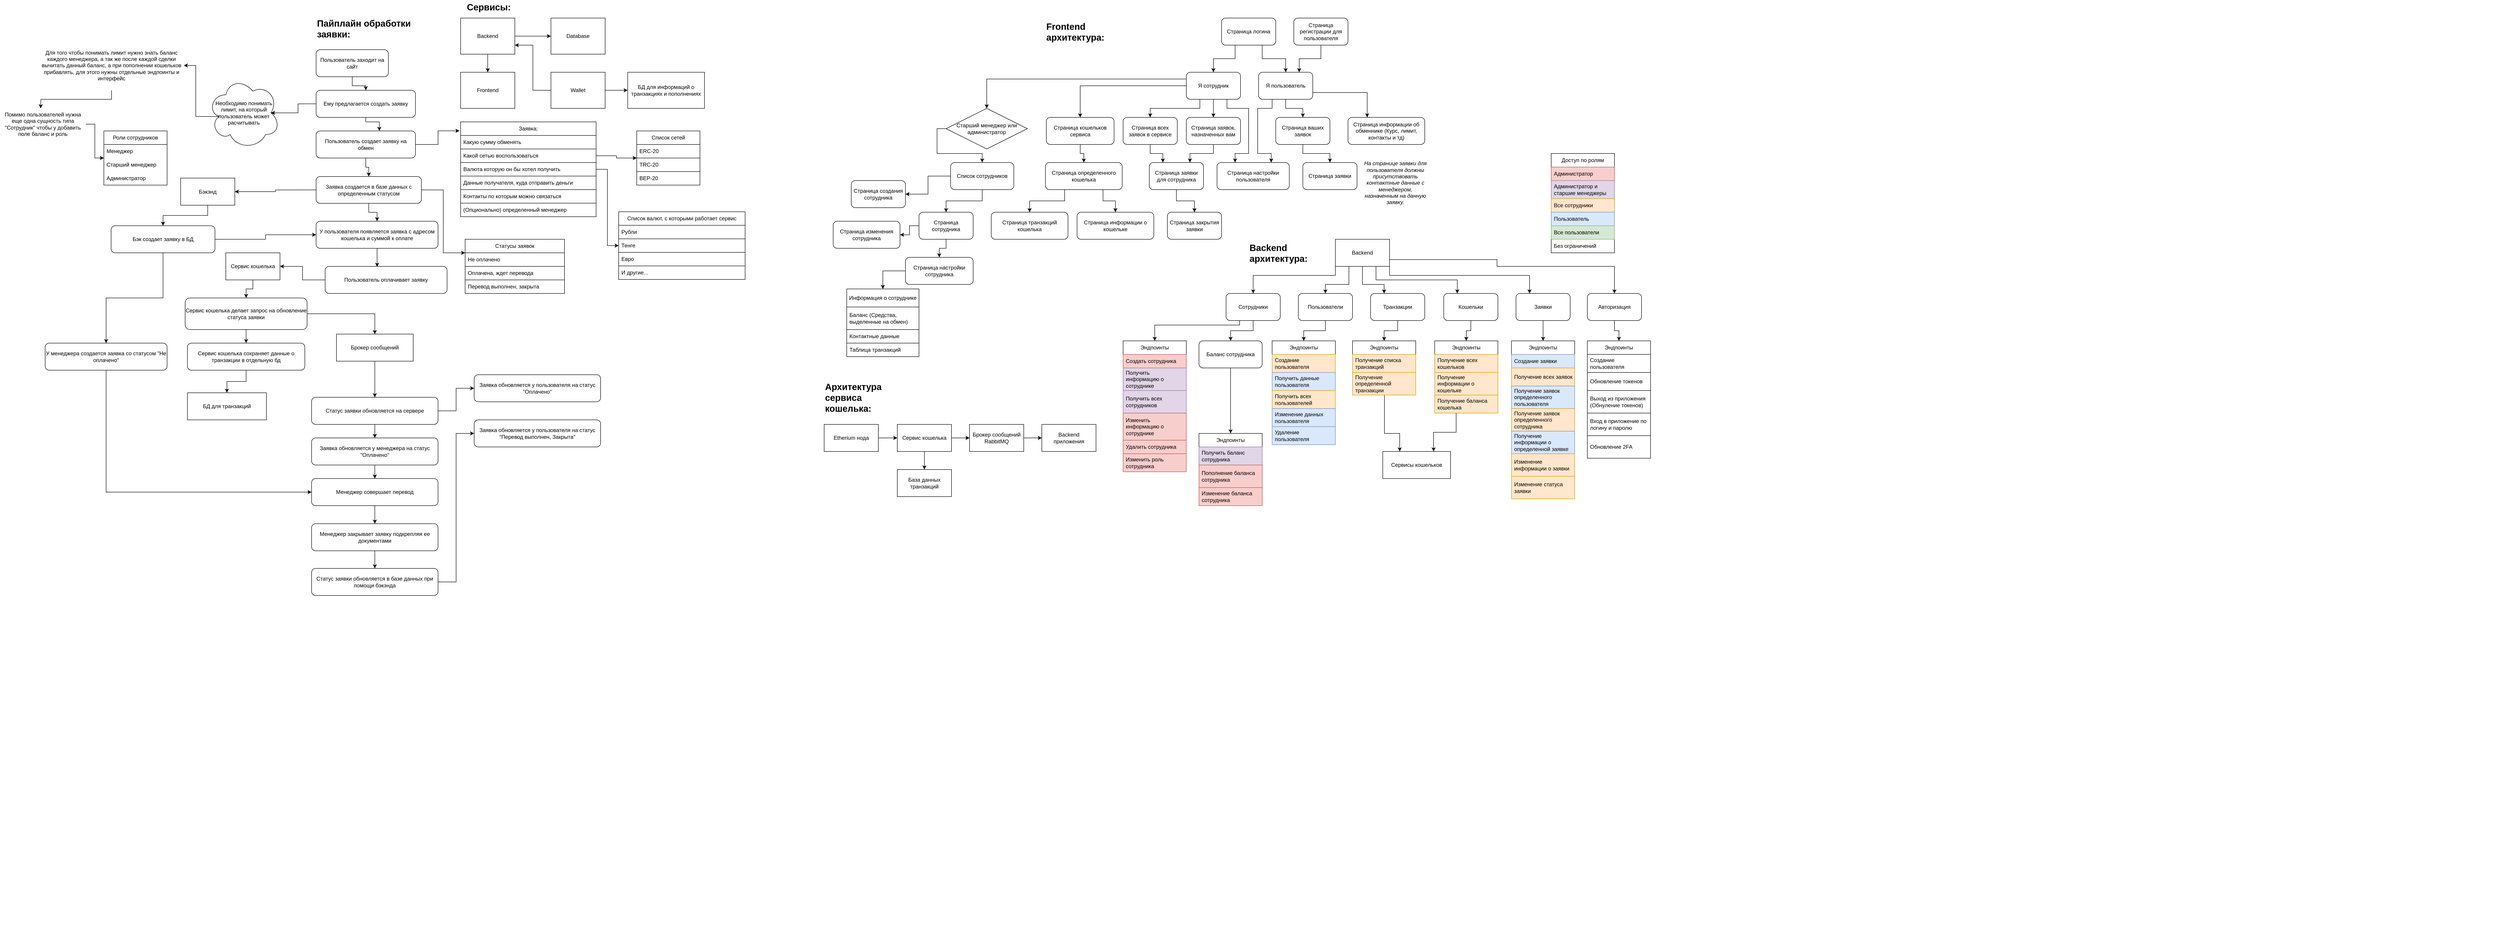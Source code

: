 <mxfile version="24.7.7">
  <diagram name="Страница — 1" id="dtMutiFH8A61woCl-kT9">
    <mxGraphModel dx="3886" dy="1129" grid="1" gridSize="10" guides="1" tooltips="1" connect="1" arrows="1" fold="1" page="1" pageScale="1" pageWidth="1920" pageHeight="1200" math="0" shadow="0">
      <root>
        <mxCell id="0" />
        <mxCell id="1" parent="0" />
        <mxCell id="MjxS12knRDxMqoVgSw0H-2" value="&lt;div style=&quot;font-size: 13px;&quot;&gt;&lt;font style=&quot;font-size: 20px;&quot;&gt;&lt;b&gt;Сервисы:&lt;/b&gt;&lt;/font&gt;&lt;/div&gt;" style="text;html=1;align=center;verticalAlign=middle;whiteSpace=wrap;rounded=0;" parent="1" vertex="1">
          <mxGeometry x="-765" y="40" width="125" height="30" as="geometry" />
        </mxCell>
        <mxCell id="MjxS12knRDxMqoVgSw0H-9" value="" style="group" parent="1" vertex="1" connectable="0">
          <mxGeometry x="-565" y="200" width="120" height="80" as="geometry" />
        </mxCell>
        <mxCell id="MjxS12knRDxMqoVgSw0H-4" value="" style="rounded=0;whiteSpace=wrap;html=1;" parent="MjxS12knRDxMqoVgSw0H-9" vertex="1">
          <mxGeometry width="120" height="80" as="geometry" />
        </mxCell>
        <mxCell id="MjxS12knRDxMqoVgSw0H-6" value="&lt;div&gt;Wallet&lt;/div&gt;" style="text;html=1;align=center;verticalAlign=middle;whiteSpace=wrap;rounded=0;" parent="MjxS12knRDxMqoVgSw0H-9" vertex="1">
          <mxGeometry x="30" y="25" width="60" height="30" as="geometry" />
        </mxCell>
        <mxCell id="MjxS12knRDxMqoVgSw0H-10" value="" style="group" parent="1" vertex="1" connectable="0">
          <mxGeometry x="-765" y="80" width="120" height="80" as="geometry" />
        </mxCell>
        <mxCell id="MjxS12knRDxMqoVgSw0H-1" value="" style="rounded=0;whiteSpace=wrap;html=1;" parent="MjxS12knRDxMqoVgSw0H-10" vertex="1">
          <mxGeometry width="120" height="80" as="geometry" />
        </mxCell>
        <mxCell id="MjxS12knRDxMqoVgSw0H-3" value="Backend" style="text;html=1;align=center;verticalAlign=middle;whiteSpace=wrap;rounded=0;" parent="MjxS12knRDxMqoVgSw0H-10" vertex="1">
          <mxGeometry x="30" y="25" width="60" height="30" as="geometry" />
        </mxCell>
        <mxCell id="MjxS12knRDxMqoVgSw0H-11" value="" style="group" parent="1" vertex="1" connectable="0">
          <mxGeometry x="-765" y="200" width="120" height="80" as="geometry" />
        </mxCell>
        <mxCell id="MjxS12knRDxMqoVgSw0H-7" value="" style="rounded=0;whiteSpace=wrap;html=1;" parent="MjxS12knRDxMqoVgSw0H-11" vertex="1">
          <mxGeometry width="120" height="80" as="geometry" />
        </mxCell>
        <mxCell id="MjxS12knRDxMqoVgSw0H-8" value="Frontend" style="text;html=1;align=center;verticalAlign=middle;whiteSpace=wrap;rounded=0;" parent="MjxS12knRDxMqoVgSw0H-11" vertex="1">
          <mxGeometry x="30" y="25" width="60" height="30" as="geometry" />
        </mxCell>
        <mxCell id="MjxS12knRDxMqoVgSw0H-13" value="" style="group" parent="1" vertex="1" connectable="0">
          <mxGeometry x="-565" y="80" width="120" height="80" as="geometry" />
        </mxCell>
        <mxCell id="MjxS12knRDxMqoVgSw0H-14" value="" style="rounded=0;whiteSpace=wrap;html=1;" parent="MjxS12knRDxMqoVgSw0H-13" vertex="1">
          <mxGeometry width="120" height="80" as="geometry" />
        </mxCell>
        <mxCell id="MjxS12knRDxMqoVgSw0H-15" value="Database" style="text;html=1;align=center;verticalAlign=middle;whiteSpace=wrap;rounded=0;" parent="MjxS12knRDxMqoVgSw0H-13" vertex="1">
          <mxGeometry x="30" y="25" width="60" height="30" as="geometry" />
        </mxCell>
        <mxCell id="MjxS12knRDxMqoVgSw0H-17" value="&lt;div style=&quot;font-size: 13px;&quot; align=&quot;left&quot;&gt;&lt;font style=&quot;font-size: 20px;&quot;&gt;&lt;b&gt;Пайплайн обработки заявки:&lt;/b&gt;&lt;/font&gt;&lt;/div&gt;" style="text;html=1;align=left;verticalAlign=middle;whiteSpace=wrap;rounded=0;" parent="1" vertex="1">
          <mxGeometry x="-1085" y="70" width="210" height="65" as="geometry" />
        </mxCell>
        <mxCell id="MjxS12knRDxMqoVgSw0H-19" value="" style="group" parent="1" vertex="1" connectable="0">
          <mxGeometry x="-1085" y="150" width="160" height="60" as="geometry" />
        </mxCell>
        <mxCell id="MjxS12knRDxMqoVgSw0H-12" value="&lt;div&gt;Пользователь заходит на сайт&lt;/div&gt;" style="rounded=1;whiteSpace=wrap;html=1;" parent="MjxS12knRDxMqoVgSw0H-19" vertex="1">
          <mxGeometry width="160" height="60" as="geometry" />
        </mxCell>
        <mxCell id="MjxS12knRDxMqoVgSw0H-20" value="" style="group" parent="1" vertex="1" connectable="0">
          <mxGeometry x="-1085" y="240" width="220" height="60" as="geometry" />
        </mxCell>
        <mxCell id="MjxS12knRDxMqoVgSw0H-21" value="&lt;div&gt;Ему предлагается создать заявку&lt;/div&gt;" style="rounded=1;whiteSpace=wrap;html=1;" parent="MjxS12knRDxMqoVgSw0H-20" vertex="1">
          <mxGeometry width="220" height="60" as="geometry" />
        </mxCell>
        <mxCell id="MjxS12knRDxMqoVgSw0H-23" value="" style="group" parent="1" vertex="1" connectable="0">
          <mxGeometry x="-1085" y="330" width="220" height="60" as="geometry" />
        </mxCell>
        <mxCell id="MjxS12knRDxMqoVgSw0H-24" value="Пользователь создает заявку на обмен" style="rounded=1;whiteSpace=wrap;html=1;" parent="MjxS12knRDxMqoVgSw0H-23" vertex="1">
          <mxGeometry width="220" height="60" as="geometry" />
        </mxCell>
        <mxCell id="MjxS12knRDxMqoVgSw0H-26" value="Заявка:" style="swimlane;fontStyle=0;childLayout=stackLayout;horizontal=1;startSize=30;horizontalStack=0;resizeParent=1;resizeParentMax=0;resizeLast=0;collapsible=1;marginBottom=0;whiteSpace=wrap;html=1;" parent="1" vertex="1">
          <mxGeometry x="-765" y="310" width="300" height="210" as="geometry">
            <mxRectangle x="480" y="525" width="80" height="30" as="alternateBounds" />
          </mxGeometry>
        </mxCell>
        <mxCell id="MjxS12knRDxMqoVgSw0H-27" value="Какую сумму обменять" style="text;strokeColor=default;fillColor=none;align=left;verticalAlign=middle;spacingLeft=4;spacingRight=4;overflow=hidden;points=[[0,0.5],[1,0.5]];portConstraint=eastwest;rotatable=0;whiteSpace=wrap;html=1;" parent="MjxS12knRDxMqoVgSw0H-26" vertex="1">
          <mxGeometry y="30" width="300" height="30" as="geometry" />
        </mxCell>
        <mxCell id="MjxS12knRDxMqoVgSw0H-28" value="&lt;div&gt;Какой сетью воспользоваться&lt;/div&gt;" style="text;strokeColor=default;fillColor=none;align=left;verticalAlign=middle;spacingLeft=4;spacingRight=4;overflow=hidden;points=[[0,0.5],[1,0.5]];portConstraint=eastwest;rotatable=0;whiteSpace=wrap;html=1;" parent="MjxS12knRDxMqoVgSw0H-26" vertex="1">
          <mxGeometry y="60" width="300" height="30" as="geometry" />
        </mxCell>
        <mxCell id="MjxS12knRDxMqoVgSw0H-30" value="Валюта которую он бы хотел получить" style="text;strokeColor=default;fillColor=none;align=left;verticalAlign=middle;spacingLeft=4;spacingRight=4;overflow=hidden;points=[[0,0.5],[1,0.5]];portConstraint=eastwest;rotatable=0;whiteSpace=wrap;html=1;" parent="MjxS12knRDxMqoVgSw0H-26" vertex="1">
          <mxGeometry y="90" width="300" height="30" as="geometry" />
        </mxCell>
        <mxCell id="MjxS12knRDxMqoVgSw0H-31" value="Данные получателя, куда отправить деньги" style="text;strokeColor=default;fillColor=none;align=left;verticalAlign=middle;spacingLeft=4;spacingRight=4;overflow=hidden;points=[[0,0.5],[1,0.5]];portConstraint=eastwest;rotatable=0;whiteSpace=wrap;html=1;" parent="MjxS12knRDxMqoVgSw0H-26" vertex="1">
          <mxGeometry y="120" width="300" height="30" as="geometry" />
        </mxCell>
        <mxCell id="MjxS12knRDxMqoVgSw0H-32" value="Контакты по которым можно связаться" style="text;strokeColor=default;fillColor=none;align=left;verticalAlign=middle;spacingLeft=4;spacingRight=4;overflow=hidden;points=[[0,0.5],[1,0.5]];portConstraint=eastwest;rotatable=0;whiteSpace=wrap;html=1;" parent="MjxS12knRDxMqoVgSw0H-26" vertex="1">
          <mxGeometry y="150" width="300" height="30" as="geometry" />
        </mxCell>
        <mxCell id="MjxS12knRDxMqoVgSw0H-33" value="(Опционально) определенный менеджер" style="text;strokeColor=default;fillColor=none;align=left;verticalAlign=middle;spacingLeft=4;spacingRight=4;overflow=hidden;points=[[0,0.5],[1,0.5]];portConstraint=eastwest;rotatable=0;whiteSpace=wrap;html=1;" parent="MjxS12knRDxMqoVgSw0H-26" vertex="1">
          <mxGeometry y="180" width="300" height="30" as="geometry" />
        </mxCell>
        <mxCell id="MjxS12knRDxMqoVgSw0H-37" value="" style="group" parent="1" vertex="1" connectable="0">
          <mxGeometry x="-1085" y="431" width="260" height="89" as="geometry" />
        </mxCell>
        <mxCell id="MjxS12knRDxMqoVgSw0H-38" value="Заявка создается в базе данных с определенным статусом" style="rounded=1;whiteSpace=wrap;html=1;" parent="MjxS12knRDxMqoVgSw0H-37" vertex="1">
          <mxGeometry width="233.103" height="59.33" as="geometry" />
        </mxCell>
        <mxCell id="MjxS12knRDxMqoVgSw0H-44" value="Статусы заявок" style="swimlane;fontStyle=0;childLayout=stackLayout;horizontal=1;startSize=30;horizontalStack=0;resizeParent=1;resizeParentMax=0;resizeLast=0;collapsible=1;marginBottom=0;whiteSpace=wrap;html=1;" parent="1" vertex="1">
          <mxGeometry x="-755" y="570" width="220" height="120" as="geometry" />
        </mxCell>
        <mxCell id="MjxS12knRDxMqoVgSw0H-46" value="Не оплачено" style="text;strokeColor=default;fillColor=none;align=left;verticalAlign=middle;spacingLeft=4;spacingRight=4;overflow=hidden;points=[[0,0.5],[1,0.5]];portConstraint=eastwest;rotatable=0;whiteSpace=wrap;html=1;" parent="MjxS12knRDxMqoVgSw0H-44" vertex="1">
          <mxGeometry y="30" width="220" height="30" as="geometry" />
        </mxCell>
        <mxCell id="MjxS12knRDxMqoVgSw0H-47" value="Оплачена, ждет перевода " style="text;strokeColor=default;fillColor=none;align=left;verticalAlign=middle;spacingLeft=4;spacingRight=4;overflow=hidden;points=[[0,0.5],[1,0.5]];portConstraint=eastwest;rotatable=0;whiteSpace=wrap;html=1;" parent="MjxS12knRDxMqoVgSw0H-44" vertex="1">
          <mxGeometry y="60" width="220" height="30" as="geometry" />
        </mxCell>
        <mxCell id="MjxS12knRDxMqoVgSw0H-48" value="Перевод выполнен, закрыта" style="text;strokeColor=default;fillColor=none;align=left;verticalAlign=middle;spacingLeft=4;spacingRight=4;overflow=hidden;points=[[0,0.5],[1,0.5]];portConstraint=eastwest;rotatable=0;whiteSpace=wrap;html=1;" parent="MjxS12knRDxMqoVgSw0H-44" vertex="1">
          <mxGeometry y="90" width="220" height="30" as="geometry" />
        </mxCell>
        <mxCell id="MjxS12knRDxMqoVgSw0H-50" value="" style="group" parent="1" vertex="1" connectable="0">
          <mxGeometry x="-1085" y="530" width="270" height="60" as="geometry" />
        </mxCell>
        <mxCell id="MjxS12knRDxMqoVgSw0H-106" style="edgeStyle=orthogonalEdgeStyle;rounded=0;orthogonalLoop=1;jettySize=auto;html=1;exitX=0.5;exitY=1;exitDx=0;exitDy=0;" parent="MjxS12knRDxMqoVgSw0H-50" source="MjxS12knRDxMqoVgSw0H-51" edge="1">
          <mxGeometry relative="1" as="geometry">
            <mxPoint x="135.176" y="101.0" as="targetPoint" />
          </mxGeometry>
        </mxCell>
        <mxCell id="MjxS12knRDxMqoVgSw0H-51" value="У пользователя появляется заявка с адресом кошелька и суммой к оплате" style="rounded=1;whiteSpace=wrap;html=1;" parent="MjxS12knRDxMqoVgSw0H-50" vertex="1">
          <mxGeometry width="270" height="60" as="geometry" />
        </mxCell>
        <mxCell id="MjxS12knRDxMqoVgSw0H-57" style="edgeStyle=orthogonalEdgeStyle;rounded=0;orthogonalLoop=1;jettySize=auto;html=1;exitX=0.5;exitY=1;exitDx=0;exitDy=0;entryX=0.5;entryY=0;entryDx=0;entryDy=0;" parent="1" source="MjxS12knRDxMqoVgSw0H-12" target="MjxS12knRDxMqoVgSw0H-21" edge="1">
          <mxGeometry relative="1" as="geometry" />
        </mxCell>
        <mxCell id="MjxS12knRDxMqoVgSw0H-58" style="edgeStyle=orthogonalEdgeStyle;rounded=0;orthogonalLoop=1;jettySize=auto;html=1;exitX=0.5;exitY=1;exitDx=0;exitDy=0;" parent="1" source="MjxS12knRDxMqoVgSw0H-21" target="MjxS12knRDxMqoVgSw0H-24" edge="1">
          <mxGeometry relative="1" as="geometry">
            <Array as="points">
              <mxPoint x="-975" y="310" />
              <mxPoint x="-945" y="310" />
            </Array>
          </mxGeometry>
        </mxCell>
        <mxCell id="MjxS12knRDxMqoVgSw0H-60" style="edgeStyle=orthogonalEdgeStyle;rounded=0;orthogonalLoop=1;jettySize=auto;html=1;exitX=0.5;exitY=1;exitDx=0;exitDy=0;entryX=0.5;entryY=0;entryDx=0;entryDy=0;" parent="1" source="MjxS12knRDxMqoVgSw0H-38" target="MjxS12knRDxMqoVgSw0H-51" edge="1">
          <mxGeometry relative="1" as="geometry" />
        </mxCell>
        <mxCell id="MjxS12knRDxMqoVgSw0H-63" style="edgeStyle=orthogonalEdgeStyle;rounded=0;orthogonalLoop=1;jettySize=auto;html=1;exitX=1;exitY=0.5;exitDx=0;exitDy=0;entryX=-0.008;entryY=0.094;entryDx=0;entryDy=0;entryPerimeter=0;" parent="1" source="MjxS12knRDxMqoVgSw0H-24" target="MjxS12knRDxMqoVgSw0H-26" edge="1">
          <mxGeometry relative="1" as="geometry" />
        </mxCell>
        <mxCell id="MjxS12knRDxMqoVgSw0H-64" style="edgeStyle=orthogonalEdgeStyle;rounded=0;orthogonalLoop=1;jettySize=auto;html=1;exitX=1;exitY=0.5;exitDx=0;exitDy=0;entryX=0;entryY=0.25;entryDx=0;entryDy=0;" parent="1" source="MjxS12knRDxMqoVgSw0H-38" target="MjxS12knRDxMqoVgSw0H-44" edge="1">
          <mxGeometry relative="1" as="geometry" />
        </mxCell>
        <mxCell id="MjxS12knRDxMqoVgSw0H-74" value="" style="group" parent="1" vertex="1" connectable="0">
          <mxGeometry x="-1065" y="630" width="270" height="60" as="geometry" />
        </mxCell>
        <mxCell id="MjxS12knRDxMqoVgSw0H-75" value="Пользователь оплачивает заявку" style="rounded=1;whiteSpace=wrap;html=1;" parent="MjxS12knRDxMqoVgSw0H-74" vertex="1">
          <mxGeometry width="270" height="60" as="geometry" />
        </mxCell>
        <mxCell id="MjxS12knRDxMqoVgSw0H-142" style="edgeStyle=orthogonalEdgeStyle;rounded=0;orthogonalLoop=1;jettySize=auto;html=1;exitX=0.5;exitY=1;exitDx=0;exitDy=0;" parent="1" source="MjxS12knRDxMqoVgSw0H-77" target="MjxS12knRDxMqoVgSw0H-78" edge="1">
          <mxGeometry relative="1" as="geometry" />
        </mxCell>
        <mxCell id="MjxS12knRDxMqoVgSw0H-77" value="Сервис кошелька" style="rounded=0;whiteSpace=wrap;html=1;" parent="1" vertex="1">
          <mxGeometry x="-1285" y="600" width="120" height="60" as="geometry" />
        </mxCell>
        <mxCell id="MjxS12knRDxMqoVgSw0H-141" style="edgeStyle=orthogonalEdgeStyle;rounded=0;orthogonalLoop=1;jettySize=auto;html=1;exitX=1;exitY=0.5;exitDx=0;exitDy=0;entryX=0.5;entryY=0;entryDx=0;entryDy=0;" parent="1" source="MjxS12knRDxMqoVgSw0H-78" target="MjxS12knRDxMqoVgSw0H-138" edge="1">
          <mxGeometry relative="1" as="geometry" />
        </mxCell>
        <mxCell id="MjxS12knRDxMqoVgSw0H-146" style="edgeStyle=orthogonalEdgeStyle;rounded=0;orthogonalLoop=1;jettySize=auto;html=1;exitX=0.5;exitY=1;exitDx=0;exitDy=0;" parent="1" source="MjxS12knRDxMqoVgSw0H-78" target="MjxS12knRDxMqoVgSw0H-145" edge="1">
          <mxGeometry relative="1" as="geometry" />
        </mxCell>
        <mxCell id="MjxS12knRDxMqoVgSw0H-78" value="Сервис кошелька делает запрос на обновление статуса заявки" style="rounded=1;whiteSpace=wrap;html=1;" parent="1" vertex="1">
          <mxGeometry x="-1375" y="700" width="270" height="70" as="geometry" />
        </mxCell>
        <mxCell id="MjxS12knRDxMqoVgSw0H-107" style="edgeStyle=orthogonalEdgeStyle;rounded=0;orthogonalLoop=1;jettySize=auto;html=1;exitX=0.5;exitY=1;exitDx=0;exitDy=0;entryX=0;entryY=0.5;entryDx=0;entryDy=0;" parent="1" source="MjxS12knRDxMqoVgSw0H-66" target="MjxS12knRDxMqoVgSw0H-88" edge="1">
          <mxGeometry relative="1" as="geometry" />
        </mxCell>
        <mxCell id="MjxS12knRDxMqoVgSw0H-66" value="У менеджера создается заявка со статусом &quot;Не оплачено&quot;" style="rounded=1;whiteSpace=wrap;html=1;" parent="1" vertex="1">
          <mxGeometry x="-1685" y="800" width="270" height="60" as="geometry" />
        </mxCell>
        <mxCell id="MjxS12knRDxMqoVgSw0H-83" style="edgeStyle=orthogonalEdgeStyle;rounded=0;orthogonalLoop=1;jettySize=auto;html=1;exitX=1;exitY=0.5;exitDx=0;exitDy=0;entryX=0;entryY=0.5;entryDx=0;entryDy=0;" parent="1" source="MjxS12knRDxMqoVgSw0H-79" target="MjxS12knRDxMqoVgSw0H-80" edge="1">
          <mxGeometry relative="1" as="geometry" />
        </mxCell>
        <mxCell id="MjxS12knRDxMqoVgSw0H-87" style="edgeStyle=orthogonalEdgeStyle;rounded=0;orthogonalLoop=1;jettySize=auto;html=1;exitX=0.5;exitY=1;exitDx=0;exitDy=0;entryX=0.5;entryY=0;entryDx=0;entryDy=0;" parent="1" source="MjxS12knRDxMqoVgSw0H-79" target="MjxS12knRDxMqoVgSw0H-82" edge="1">
          <mxGeometry relative="1" as="geometry" />
        </mxCell>
        <mxCell id="MjxS12knRDxMqoVgSw0H-79" value="&lt;div&gt;Статус заявки обновляется на сервере&lt;/div&gt;" style="rounded=1;whiteSpace=wrap;html=1;" parent="1" vertex="1">
          <mxGeometry x="-1095" y="920" width="280" height="60" as="geometry" />
        </mxCell>
        <mxCell id="MjxS12knRDxMqoVgSw0H-80" value="Заявка обновляется у пользователя на статус &quot;Оплачено&quot;" style="rounded=1;whiteSpace=wrap;html=1;" parent="1" vertex="1">
          <mxGeometry x="-735" y="870" width="280" height="60" as="geometry" />
        </mxCell>
        <mxCell id="MjxS12knRDxMqoVgSw0H-89" style="edgeStyle=orthogonalEdgeStyle;rounded=0;orthogonalLoop=1;jettySize=auto;html=1;exitX=0.5;exitY=1;exitDx=0;exitDy=0;" parent="1" source="MjxS12knRDxMqoVgSw0H-82" target="MjxS12knRDxMqoVgSw0H-88" edge="1">
          <mxGeometry relative="1" as="geometry" />
        </mxCell>
        <mxCell id="MjxS12knRDxMqoVgSw0H-82" value="Заявка обновляется у менеджера на статус &quot;Оплачено&quot;" style="rounded=1;whiteSpace=wrap;html=1;" parent="1" vertex="1">
          <mxGeometry x="-1095" y="1010" width="280" height="60" as="geometry" />
        </mxCell>
        <mxCell id="MjxS12knRDxMqoVgSw0H-84" style="edgeStyle=orthogonalEdgeStyle;rounded=0;orthogonalLoop=1;jettySize=auto;html=1;exitX=0;exitY=0.5;exitDx=0;exitDy=0;entryX=1;entryY=0.5;entryDx=0;entryDy=0;" parent="1" source="MjxS12knRDxMqoVgSw0H-75" target="MjxS12knRDxMqoVgSw0H-77" edge="1">
          <mxGeometry relative="1" as="geometry" />
        </mxCell>
        <mxCell id="MjxS12knRDxMqoVgSw0H-92" style="edgeStyle=orthogonalEdgeStyle;rounded=0;orthogonalLoop=1;jettySize=auto;html=1;exitX=0.5;exitY=1;exitDx=0;exitDy=0;entryX=0.5;entryY=0;entryDx=0;entryDy=0;" parent="1" source="MjxS12knRDxMqoVgSw0H-88" target="MjxS12knRDxMqoVgSw0H-90" edge="1">
          <mxGeometry relative="1" as="geometry" />
        </mxCell>
        <mxCell id="MjxS12knRDxMqoVgSw0H-88" value="Менеджер совершает перевод" style="rounded=1;whiteSpace=wrap;html=1;" parent="1" vertex="1">
          <mxGeometry x="-1095" y="1100" width="280" height="60" as="geometry" />
        </mxCell>
        <mxCell id="MjxS12knRDxMqoVgSw0H-93" style="edgeStyle=orthogonalEdgeStyle;rounded=0;orthogonalLoop=1;jettySize=auto;html=1;exitX=0.5;exitY=1;exitDx=0;exitDy=0;entryX=0.5;entryY=0;entryDx=0;entryDy=0;" parent="1" source="MjxS12knRDxMqoVgSw0H-90" target="MjxS12knRDxMqoVgSw0H-91" edge="1">
          <mxGeometry relative="1" as="geometry" />
        </mxCell>
        <mxCell id="MjxS12knRDxMqoVgSw0H-90" value="Менеджер закрывает заявку подкрепляя ее документами" style="rounded=1;whiteSpace=wrap;html=1;" parent="1" vertex="1">
          <mxGeometry x="-1095" y="1200" width="280" height="60" as="geometry" />
        </mxCell>
        <mxCell id="MjxS12knRDxMqoVgSw0H-95" style="edgeStyle=orthogonalEdgeStyle;rounded=0;orthogonalLoop=1;jettySize=auto;html=1;exitX=1;exitY=0.5;exitDx=0;exitDy=0;entryX=0;entryY=0.5;entryDx=0;entryDy=0;" parent="1" source="MjxS12knRDxMqoVgSw0H-91" target="MjxS12knRDxMqoVgSw0H-94" edge="1">
          <mxGeometry relative="1" as="geometry" />
        </mxCell>
        <mxCell id="MjxS12knRDxMqoVgSw0H-91" value="Статус заявки обновляется в базе данных при помощи бэкэнда" style="rounded=1;whiteSpace=wrap;html=1;" parent="1" vertex="1">
          <mxGeometry x="-1095" y="1299" width="280" height="60" as="geometry" />
        </mxCell>
        <mxCell id="MjxS12knRDxMqoVgSw0H-94" value="Заявка обновляется у пользователя на статус &quot;Перевод выполнен, Закрыта&quot;" style="rounded=1;whiteSpace=wrap;html=1;" parent="1" vertex="1">
          <mxGeometry x="-735" y="970" width="280" height="60" as="geometry" />
        </mxCell>
        <mxCell id="MjxS12knRDxMqoVgSw0H-110" style="edgeStyle=orthogonalEdgeStyle;rounded=0;orthogonalLoop=1;jettySize=auto;html=1;exitX=0.5;exitY=1;exitDx=0;exitDy=0;entryX=0.5;entryY=0;entryDx=0;entryDy=0;" parent="1" source="MjxS12knRDxMqoVgSw0H-96" target="MjxS12knRDxMqoVgSw0H-109" edge="1">
          <mxGeometry relative="1" as="geometry" />
        </mxCell>
        <mxCell id="MjxS12knRDxMqoVgSw0H-96" value="Бэкэнд" style="rounded=0;whiteSpace=wrap;html=1;" parent="1" vertex="1">
          <mxGeometry x="-1385" y="434.5" width="120" height="60" as="geometry" />
        </mxCell>
        <mxCell id="MjxS12knRDxMqoVgSw0H-98" style="edgeStyle=orthogonalEdgeStyle;rounded=0;orthogonalLoop=1;jettySize=auto;html=1;exitX=0;exitY=0.5;exitDx=0;exitDy=0;entryX=1;entryY=0.5;entryDx=0;entryDy=0;" parent="1" source="MjxS12knRDxMqoVgSw0H-38" target="MjxS12knRDxMqoVgSw0H-96" edge="1">
          <mxGeometry relative="1" as="geometry" />
        </mxCell>
        <mxCell id="MjxS12knRDxMqoVgSw0H-111" style="edgeStyle=orthogonalEdgeStyle;rounded=0;orthogonalLoop=1;jettySize=auto;html=1;exitX=1;exitY=0.5;exitDx=0;exitDy=0;entryX=0;entryY=0.5;entryDx=0;entryDy=0;" parent="1" source="MjxS12knRDxMqoVgSw0H-109" target="MjxS12knRDxMqoVgSw0H-51" edge="1">
          <mxGeometry relative="1" as="geometry" />
        </mxCell>
        <mxCell id="MjxS12knRDxMqoVgSw0H-112" style="edgeStyle=orthogonalEdgeStyle;rounded=0;orthogonalLoop=1;jettySize=auto;html=1;exitX=0.5;exitY=1;exitDx=0;exitDy=0;entryX=0.5;entryY=0;entryDx=0;entryDy=0;" parent="1" source="MjxS12knRDxMqoVgSw0H-109" target="MjxS12knRDxMqoVgSw0H-66" edge="1">
          <mxGeometry relative="1" as="geometry" />
        </mxCell>
        <mxCell id="MjxS12knRDxMqoVgSw0H-109" value="Бэк создает заявку в БД" style="rounded=1;whiteSpace=wrap;html=1;" parent="1" vertex="1">
          <mxGeometry x="-1539" y="540" width="230" height="60" as="geometry" />
        </mxCell>
        <mxCell id="MjxS12knRDxMqoVgSw0H-113" value="Список валют, с которыми работает сервис" style="swimlane;fontStyle=0;childLayout=stackLayout;horizontal=1;startSize=30;horizontalStack=0;resizeParent=1;resizeParentMax=0;resizeLast=0;collapsible=1;marginBottom=0;whiteSpace=wrap;html=1;" parent="1" vertex="1">
          <mxGeometry x="-415" y="509" width="280" height="150" as="geometry" />
        </mxCell>
        <mxCell id="MjxS12knRDxMqoVgSw0H-114" value="&lt;div&gt;Рубли&lt;/div&gt;" style="text;strokeColor=default;fillColor=none;align=left;verticalAlign=middle;spacingLeft=4;spacingRight=4;overflow=hidden;points=[[0,0.5],[1,0.5]];portConstraint=eastwest;rotatable=0;whiteSpace=wrap;html=1;" parent="MjxS12knRDxMqoVgSw0H-113" vertex="1">
          <mxGeometry y="30" width="280" height="30" as="geometry" />
        </mxCell>
        <mxCell id="MjxS12knRDxMqoVgSw0H-115" value="Тенге" style="text;strokeColor=default;fillColor=none;align=left;verticalAlign=middle;spacingLeft=4;spacingRight=4;overflow=hidden;points=[[0,0.5],[1,0.5]];portConstraint=eastwest;rotatable=0;whiteSpace=wrap;html=1;" parent="MjxS12knRDxMqoVgSw0H-113" vertex="1">
          <mxGeometry y="60" width="280" height="30" as="geometry" />
        </mxCell>
        <mxCell id="MjxS12knRDxMqoVgSw0H-116" value="Евро" style="text;strokeColor=default;fillColor=none;align=left;verticalAlign=middle;spacingLeft=4;spacingRight=4;overflow=hidden;points=[[0,0.5],[1,0.5]];portConstraint=eastwest;rotatable=0;whiteSpace=wrap;html=1;" parent="MjxS12knRDxMqoVgSw0H-113" vertex="1">
          <mxGeometry y="90" width="280" height="30" as="geometry" />
        </mxCell>
        <mxCell id="MjxS12knRDxMqoVgSw0H-117" value="И другие..." style="text;strokeColor=default;fillColor=none;align=left;verticalAlign=middle;spacingLeft=4;spacingRight=4;overflow=hidden;points=[[0,0.5],[1,0.5]];portConstraint=eastwest;rotatable=0;whiteSpace=wrap;html=1;" parent="MjxS12knRDxMqoVgSw0H-113" vertex="1">
          <mxGeometry y="120" width="280" height="30" as="geometry" />
        </mxCell>
        <mxCell id="MjxS12knRDxMqoVgSw0H-118" style="edgeStyle=orthogonalEdgeStyle;rounded=0;orthogonalLoop=1;jettySize=auto;html=1;exitX=1;exitY=0.5;exitDx=0;exitDy=0;entryX=0;entryY=0.5;entryDx=0;entryDy=0;" parent="1" source="MjxS12knRDxMqoVgSw0H-30" target="MjxS12knRDxMqoVgSw0H-113" edge="1">
          <mxGeometry relative="1" as="geometry" />
        </mxCell>
        <mxCell id="MjxS12knRDxMqoVgSw0H-119" value="Список сетей" style="swimlane;fontStyle=0;childLayout=stackLayout;horizontal=1;startSize=30;horizontalStack=0;resizeParent=1;resizeParentMax=0;resizeLast=0;collapsible=1;marginBottom=0;whiteSpace=wrap;html=1;" parent="1" vertex="1">
          <mxGeometry x="-375" y="330" width="140" height="120" as="geometry" />
        </mxCell>
        <mxCell id="MjxS12knRDxMqoVgSw0H-120" value="ERC-20" style="text;strokeColor=default;fillColor=none;align=left;verticalAlign=middle;spacingLeft=4;spacingRight=4;overflow=hidden;points=[[0,0.5],[1,0.5]];portConstraint=eastwest;rotatable=0;whiteSpace=wrap;html=1;" parent="MjxS12knRDxMqoVgSw0H-119" vertex="1">
          <mxGeometry y="30" width="140" height="30" as="geometry" />
        </mxCell>
        <mxCell id="MjxS12knRDxMqoVgSw0H-121" value="TRC-20" style="text;strokeColor=default;fillColor=none;align=left;verticalAlign=middle;spacingLeft=4;spacingRight=4;overflow=hidden;points=[[0,0.5],[1,0.5]];portConstraint=eastwest;rotatable=0;whiteSpace=wrap;html=1;" parent="MjxS12knRDxMqoVgSw0H-119" vertex="1">
          <mxGeometry y="60" width="140" height="30" as="geometry" />
        </mxCell>
        <mxCell id="MjxS12knRDxMqoVgSw0H-122" value="BEP-20" style="text;strokeColor=default;fillColor=none;align=left;verticalAlign=middle;spacingLeft=4;spacingRight=4;overflow=hidden;points=[[0,0.5],[1,0.5]];portConstraint=eastwest;rotatable=0;whiteSpace=wrap;html=1;" parent="MjxS12knRDxMqoVgSw0H-119" vertex="1">
          <mxGeometry y="90" width="140" height="30" as="geometry" />
        </mxCell>
        <mxCell id="MjxS12knRDxMqoVgSw0H-129" style="edgeStyle=orthogonalEdgeStyle;rounded=0;orthogonalLoop=1;jettySize=auto;html=1;exitX=0.16;exitY=0.55;exitDx=0;exitDy=0;exitPerimeter=0;entryX=1;entryY=0.5;entryDx=0;entryDy=0;" parent="1" source="MjxS12knRDxMqoVgSw0H-125" target="MjxS12knRDxMqoVgSw0H-128" edge="1">
          <mxGeometry relative="1" as="geometry" />
        </mxCell>
        <mxCell id="MjxS12knRDxMqoVgSw0H-125" value="Необходимо понимать лимит, на который пользователь может расчитывать" style="ellipse;shape=cloud;whiteSpace=wrap;html=1;" parent="1" vertex="1">
          <mxGeometry x="-1325" y="210" width="160" height="160" as="geometry" />
        </mxCell>
        <mxCell id="MjxS12knRDxMqoVgSw0H-126" style="edgeStyle=orthogonalEdgeStyle;rounded=0;orthogonalLoop=1;jettySize=auto;html=1;exitX=0;exitY=0.5;exitDx=0;exitDy=0;entryX=0.875;entryY=0.5;entryDx=0;entryDy=0;entryPerimeter=0;" parent="1" source="MjxS12knRDxMqoVgSw0H-21" target="MjxS12knRDxMqoVgSw0H-125" edge="1">
          <mxGeometry relative="1" as="geometry" />
        </mxCell>
        <mxCell id="MjxS12knRDxMqoVgSw0H-127" style="edgeStyle=orthogonalEdgeStyle;rounded=0;orthogonalLoop=1;jettySize=auto;html=1;exitX=1;exitY=0.5;exitDx=0;exitDy=0;" parent="1" source="MjxS12knRDxMqoVgSw0H-28" target="MjxS12knRDxMqoVgSw0H-119" edge="1">
          <mxGeometry relative="1" as="geometry" />
        </mxCell>
        <mxCell id="MjxS12knRDxMqoVgSw0H-132" style="edgeStyle=orthogonalEdgeStyle;rounded=0;orthogonalLoop=1;jettySize=auto;html=1;exitX=0.5;exitY=1;exitDx=0;exitDy=0;" parent="1" source="MjxS12knRDxMqoVgSw0H-128" edge="1">
          <mxGeometry relative="1" as="geometry">
            <mxPoint x="-1695" y="280.0" as="targetPoint" />
          </mxGeometry>
        </mxCell>
        <mxCell id="MjxS12knRDxMqoVgSw0H-128" value="Для того чтобы понимать лимит нужно знать баланс каждого менеджера, а так же после каждой сделки вычитать данный баланс, а при пополнении кошельков прибавлять, для этого нужны отдельные эндпоинты и интерфейс" style="text;html=1;align=center;verticalAlign=middle;whiteSpace=wrap;rounded=0;" parent="1" vertex="1">
          <mxGeometry x="-1698" y="130" width="320" height="110" as="geometry" />
        </mxCell>
        <mxCell id="MjxS12knRDxMqoVgSw0H-137" style="edgeStyle=orthogonalEdgeStyle;rounded=0;orthogonalLoop=1;jettySize=auto;html=1;exitX=1;exitY=0.5;exitDx=0;exitDy=0;entryX=0;entryY=0.5;entryDx=0;entryDy=0;" parent="1" source="MjxS12knRDxMqoVgSw0H-130" target="MjxS12knRDxMqoVgSw0H-133" edge="1">
          <mxGeometry relative="1" as="geometry" />
        </mxCell>
        <mxCell id="MjxS12knRDxMqoVgSw0H-130" value="Помимо пользователей нужна еще одна сущность типа &quot;Сотрудник&quot; чтобы у добавить поле баланс и роль" style="text;html=1;align=center;verticalAlign=middle;whiteSpace=wrap;rounded=0;" parent="1" vertex="1">
          <mxGeometry x="-1785" y="300" width="190" height="30" as="geometry" />
        </mxCell>
        <mxCell id="MjxS12knRDxMqoVgSw0H-133" value="Роли сотрудников" style="swimlane;fontStyle=0;childLayout=stackLayout;horizontal=1;startSize=30;horizontalStack=0;resizeParent=1;resizeParentMax=0;resizeLast=0;collapsible=1;marginBottom=0;whiteSpace=wrap;html=1;" parent="1" vertex="1">
          <mxGeometry x="-1555" y="330" width="140" height="120" as="geometry" />
        </mxCell>
        <mxCell id="MjxS12knRDxMqoVgSw0H-134" value="Менеджер" style="text;strokeColor=none;fillColor=none;align=left;verticalAlign=middle;spacingLeft=4;spacingRight=4;overflow=hidden;points=[[0,0.5],[1,0.5]];portConstraint=eastwest;rotatable=0;whiteSpace=wrap;html=1;" parent="MjxS12knRDxMqoVgSw0H-133" vertex="1">
          <mxGeometry y="30" width="140" height="30" as="geometry" />
        </mxCell>
        <mxCell id="MjxS12knRDxMqoVgSw0H-135" value="Старший менеджер" style="text;strokeColor=none;fillColor=none;align=left;verticalAlign=middle;spacingLeft=4;spacingRight=4;overflow=hidden;points=[[0,0.5],[1,0.5]];portConstraint=eastwest;rotatable=0;whiteSpace=wrap;html=1;" parent="MjxS12knRDxMqoVgSw0H-133" vertex="1">
          <mxGeometry y="60" width="140" height="30" as="geometry" />
        </mxCell>
        <mxCell id="MjxS12knRDxMqoVgSw0H-136" value="Администратор" style="text;strokeColor=none;fillColor=none;align=left;verticalAlign=middle;spacingLeft=4;spacingRight=4;overflow=hidden;points=[[0,0.5],[1,0.5]];portConstraint=eastwest;rotatable=0;whiteSpace=wrap;html=1;" parent="MjxS12knRDxMqoVgSw0H-133" vertex="1">
          <mxGeometry y="90" width="140" height="30" as="geometry" />
        </mxCell>
        <mxCell id="MjxS12knRDxMqoVgSw0H-143" style="edgeStyle=orthogonalEdgeStyle;rounded=0;orthogonalLoop=1;jettySize=auto;html=1;exitX=0.5;exitY=1;exitDx=0;exitDy=0;" parent="1" source="MjxS12knRDxMqoVgSw0H-138" target="MjxS12knRDxMqoVgSw0H-79" edge="1">
          <mxGeometry relative="1" as="geometry" />
        </mxCell>
        <mxCell id="MjxS12knRDxMqoVgSw0H-138" value="Брокер сообщений" style="rounded=0;whiteSpace=wrap;html=1;" parent="1" vertex="1">
          <mxGeometry x="-1040" y="780" width="170" height="60" as="geometry" />
        </mxCell>
        <mxCell id="MjxS12knRDxMqoVgSw0H-153" style="edgeStyle=orthogonalEdgeStyle;rounded=0;orthogonalLoop=1;jettySize=auto;html=1;exitX=0.5;exitY=1;exitDx=0;exitDy=0;entryX=0.5;entryY=0;entryDx=0;entryDy=0;" parent="1" source="MjxS12knRDxMqoVgSw0H-145" target="MjxS12knRDxMqoVgSw0H-152" edge="1">
          <mxGeometry relative="1" as="geometry" />
        </mxCell>
        <mxCell id="MjxS12knRDxMqoVgSw0H-145" value="Сервис кошелька сохраняет данные о транзакции в отдельную бд" style="rounded=1;whiteSpace=wrap;html=1;" parent="1" vertex="1">
          <mxGeometry x="-1370" y="800" width="260" height="60" as="geometry" />
        </mxCell>
        <mxCell id="MjxS12knRDxMqoVgSw0H-147" style="edgeStyle=orthogonalEdgeStyle;rounded=0;orthogonalLoop=1;jettySize=auto;html=1;exitX=1;exitY=0.5;exitDx=0;exitDy=0;entryX=0;entryY=0.5;entryDx=0;entryDy=0;" parent="1" source="MjxS12knRDxMqoVgSw0H-1" target="MjxS12knRDxMqoVgSw0H-14" edge="1">
          <mxGeometry relative="1" as="geometry" />
        </mxCell>
        <mxCell id="MjxS12knRDxMqoVgSw0H-148" style="edgeStyle=orthogonalEdgeStyle;rounded=0;orthogonalLoop=1;jettySize=auto;html=1;exitX=0.5;exitY=1;exitDx=0;exitDy=0;entryX=0.5;entryY=0;entryDx=0;entryDy=0;" parent="1" source="MjxS12knRDxMqoVgSw0H-1" target="MjxS12knRDxMqoVgSw0H-7" edge="1">
          <mxGeometry relative="1" as="geometry" />
        </mxCell>
        <mxCell id="MjxS12knRDxMqoVgSw0H-149" value="БД для информаций о транзакциях и пополнениях" style="rounded=0;whiteSpace=wrap;html=1;" parent="1" vertex="1">
          <mxGeometry x="-395" y="200" width="170" height="80" as="geometry" />
        </mxCell>
        <mxCell id="MjxS12knRDxMqoVgSw0H-150" style="edgeStyle=orthogonalEdgeStyle;rounded=0;orthogonalLoop=1;jettySize=auto;html=1;exitX=1;exitY=0.5;exitDx=0;exitDy=0;" parent="1" source="MjxS12knRDxMqoVgSw0H-4" target="MjxS12knRDxMqoVgSw0H-149" edge="1">
          <mxGeometry relative="1" as="geometry" />
        </mxCell>
        <mxCell id="MjxS12knRDxMqoVgSw0H-151" style="edgeStyle=orthogonalEdgeStyle;rounded=0;orthogonalLoop=1;jettySize=auto;html=1;exitX=0;exitY=0.5;exitDx=0;exitDy=0;entryX=1;entryY=0.75;entryDx=0;entryDy=0;" parent="1" source="MjxS12knRDxMqoVgSw0H-4" target="MjxS12knRDxMqoVgSw0H-1" edge="1">
          <mxGeometry relative="1" as="geometry" />
        </mxCell>
        <mxCell id="MjxS12knRDxMqoVgSw0H-152" value="БД для транзакций" style="rounded=0;whiteSpace=wrap;html=1;" parent="1" vertex="1">
          <mxGeometry x="-1370" y="910" width="175" height="60" as="geometry" />
        </mxCell>
        <mxCell id="MjxS12knRDxMqoVgSw0H-155" style="edgeStyle=orthogonalEdgeStyle;rounded=0;orthogonalLoop=1;jettySize=auto;html=1;exitX=0.5;exitY=1;exitDx=0;exitDy=0;entryX=0.5;entryY=0;entryDx=0;entryDy=0;" parent="1" source="MjxS12knRDxMqoVgSw0H-24" target="MjxS12knRDxMqoVgSw0H-38" edge="1">
          <mxGeometry relative="1" as="geometry" />
        </mxCell>
        <mxCell id="MjxS12knRDxMqoVgSw0H-156" value="&amp;nbsp;" style="text;whiteSpace=wrap;html=1;" parent="1" vertex="1">
          <mxGeometry x="3710" y="2070" width="40" height="40" as="geometry" />
        </mxCell>
        <mxCell id="MjxS12knRDxMqoVgSw0H-165" style="edgeStyle=orthogonalEdgeStyle;rounded=0;orthogonalLoop=1;jettySize=auto;html=1;exitX=1;exitY=0.5;exitDx=0;exitDy=0;entryX=0;entryY=0.5;entryDx=0;entryDy=0;" parent="1" source="MjxS12knRDxMqoVgSw0H-158" target="MjxS12knRDxMqoVgSw0H-161" edge="1">
          <mxGeometry relative="1" as="geometry" />
        </mxCell>
        <mxCell id="MjxS12knRDxMqoVgSw0H-167" style="edgeStyle=orthogonalEdgeStyle;rounded=0;orthogonalLoop=1;jettySize=auto;html=1;exitX=0.5;exitY=1;exitDx=0;exitDy=0;" parent="1" source="MjxS12knRDxMqoVgSw0H-158" target="MjxS12knRDxMqoVgSw0H-160" edge="1">
          <mxGeometry relative="1" as="geometry" />
        </mxCell>
        <mxCell id="MjxS12knRDxMqoVgSw0H-158" value="Сервис кошелька" style="rounded=0;whiteSpace=wrap;html=1;" parent="1" vertex="1">
          <mxGeometry x="202" y="980" width="120" height="60" as="geometry" />
        </mxCell>
        <mxCell id="MjxS12knRDxMqoVgSw0H-159" value="&lt;div style=&quot;font-size: 13px;&quot; align=&quot;left&quot;&gt;&lt;font size=&quot;1&quot;&gt;&lt;b style=&quot;font-size: 20px;&quot;&gt;Архитектура сервиса кошелька:&lt;/b&gt;&lt;/font&gt;&lt;/div&gt;" style="text;html=1;align=left;verticalAlign=middle;whiteSpace=wrap;rounded=0;" parent="1" vertex="1">
          <mxGeometry x="40" y="880" width="140" height="80" as="geometry" />
        </mxCell>
        <mxCell id="MjxS12knRDxMqoVgSw0H-160" value="База данных транзакций" style="rounded=0;whiteSpace=wrap;html=1;" parent="1" vertex="1">
          <mxGeometry x="202" y="1080" width="120" height="60" as="geometry" />
        </mxCell>
        <mxCell id="MjxS12knRDxMqoVgSw0H-166" style="edgeStyle=orthogonalEdgeStyle;rounded=0;orthogonalLoop=1;jettySize=auto;html=1;exitX=1;exitY=0.5;exitDx=0;exitDy=0;entryX=0;entryY=0.5;entryDx=0;entryDy=0;" parent="1" source="MjxS12knRDxMqoVgSw0H-161" target="MjxS12knRDxMqoVgSw0H-162" edge="1">
          <mxGeometry relative="1" as="geometry" />
        </mxCell>
        <mxCell id="MjxS12knRDxMqoVgSw0H-161" value="Брокер сообщений RabbitMQ" style="rounded=0;whiteSpace=wrap;html=1;" parent="1" vertex="1">
          <mxGeometry x="362" y="980" width="120" height="60" as="geometry" />
        </mxCell>
        <mxCell id="MjxS12knRDxMqoVgSw0H-162" value="Backend приложения" style="rounded=0;whiteSpace=wrap;html=1;" parent="1" vertex="1">
          <mxGeometry x="522" y="980" width="120" height="60" as="geometry" />
        </mxCell>
        <mxCell id="MjxS12knRDxMqoVgSw0H-169" style="edgeStyle=orthogonalEdgeStyle;rounded=0;orthogonalLoop=1;jettySize=auto;html=1;exitX=1;exitY=0.5;exitDx=0;exitDy=0;entryX=0;entryY=0.5;entryDx=0;entryDy=0;" parent="1" source="MjxS12knRDxMqoVgSw0H-168" target="MjxS12knRDxMqoVgSw0H-158" edge="1">
          <mxGeometry relative="1" as="geometry" />
        </mxCell>
        <mxCell id="MjxS12knRDxMqoVgSw0H-168" value="Etherium нода" style="rounded=0;whiteSpace=wrap;html=1;" parent="1" vertex="1">
          <mxGeometry x="40" y="980" width="120" height="60" as="geometry" />
        </mxCell>
        <mxCell id="MjxS12knRDxMqoVgSw0H-170" value="&lt;div align=&quot;left&quot;&gt;&lt;b style=&quot;font-size: 20px;&quot;&gt;Frontend архитектура:&lt;/b&gt;&lt;br&gt;&lt;/div&gt;" style="text;html=1;align=left;verticalAlign=middle;whiteSpace=wrap;rounded=0;" parent="1" vertex="1">
          <mxGeometry x="530" y="80" width="150" height="60" as="geometry" />
        </mxCell>
        <mxCell id="MjxS12knRDxMqoVgSw0H-178" style="edgeStyle=orthogonalEdgeStyle;rounded=0;orthogonalLoop=1;jettySize=auto;html=1;exitX=0.25;exitY=1;exitDx=0;exitDy=0;entryX=0.5;entryY=0;entryDx=0;entryDy=0;" parent="1" source="MjxS12knRDxMqoVgSw0H-171" target="MjxS12knRDxMqoVgSw0H-172" edge="1">
          <mxGeometry relative="1" as="geometry" />
        </mxCell>
        <mxCell id="MjxS12knRDxMqoVgSw0H-179" style="edgeStyle=orthogonalEdgeStyle;rounded=0;orthogonalLoop=1;jettySize=auto;html=1;exitX=0.75;exitY=1;exitDx=0;exitDy=0;entryX=0.5;entryY=0;entryDx=0;entryDy=0;" parent="1" source="MjxS12knRDxMqoVgSw0H-171" target="MjxS12knRDxMqoVgSw0H-173" edge="1">
          <mxGeometry relative="1" as="geometry" />
        </mxCell>
        <mxCell id="MjxS12knRDxMqoVgSw0H-171" value="Страница логина" style="rounded=1;whiteSpace=wrap;html=1;" parent="1" vertex="1">
          <mxGeometry x="920" y="80" width="120" height="60" as="geometry" />
        </mxCell>
        <mxCell id="MjxS12knRDxMqoVgSw0H-180" style="edgeStyle=orthogonalEdgeStyle;rounded=0;orthogonalLoop=1;jettySize=auto;html=1;exitX=0.5;exitY=1;exitDx=0;exitDy=0;entryX=0.5;entryY=0;entryDx=0;entryDy=0;" parent="1" source="MjxS12knRDxMqoVgSw0H-172" target="MjxS12knRDxMqoVgSw0H-174" edge="1">
          <mxGeometry relative="1" as="geometry" />
        </mxCell>
        <mxCell id="MjxS12knRDxMqoVgSw0H-181" style="edgeStyle=orthogonalEdgeStyle;rounded=0;orthogonalLoop=1;jettySize=auto;html=1;exitX=0.25;exitY=1;exitDx=0;exitDy=0;entryX=0.5;entryY=0;entryDx=0;entryDy=0;" parent="1" source="MjxS12knRDxMqoVgSw0H-172" target="MjxS12knRDxMqoVgSw0H-176" edge="1">
          <mxGeometry relative="1" as="geometry" />
        </mxCell>
        <mxCell id="MjxS12knRDxMqoVgSw0H-182" style="edgeStyle=orthogonalEdgeStyle;rounded=0;orthogonalLoop=1;jettySize=auto;html=1;exitX=0;exitY=0.5;exitDx=0;exitDy=0;entryX=0.5;entryY=0;entryDx=0;entryDy=0;" parent="1" source="MjxS12knRDxMqoVgSw0H-172" target="MjxS12knRDxMqoVgSw0H-177" edge="1">
          <mxGeometry relative="1" as="geometry" />
        </mxCell>
        <mxCell id="4xnYYS_x8qnGNkjNe5Kq-3" style="edgeStyle=orthogonalEdgeStyle;rounded=0;orthogonalLoop=1;jettySize=auto;html=1;exitX=0.75;exitY=1;exitDx=0;exitDy=0;entryX=0.25;entryY=0;entryDx=0;entryDy=0;" parent="1" source="MjxS12knRDxMqoVgSw0H-172" target="4xnYYS_x8qnGNkjNe5Kq-1" edge="1">
          <mxGeometry relative="1" as="geometry">
            <Array as="points">
              <mxPoint x="932" y="280" />
              <mxPoint x="980" y="280" />
              <mxPoint x="980" y="380" />
              <mxPoint x="950" y="380" />
            </Array>
          </mxGeometry>
        </mxCell>
        <mxCell id="4xnYYS_x8qnGNkjNe5Kq-23" style="edgeStyle=orthogonalEdgeStyle;rounded=0;orthogonalLoop=1;jettySize=auto;html=1;exitX=0;exitY=0.25;exitDx=0;exitDy=0;entryX=0.5;entryY=0;entryDx=0;entryDy=0;" parent="1" source="MjxS12knRDxMqoVgSw0H-172" target="4xnYYS_x8qnGNkjNe5Kq-25" edge="1">
          <mxGeometry relative="1" as="geometry">
            <mxPoint x="410" y="250" as="targetPoint" />
          </mxGeometry>
        </mxCell>
        <mxCell id="MjxS12knRDxMqoVgSw0H-172" value="Я сотрудник" style="rounded=1;whiteSpace=wrap;html=1;" parent="1" vertex="1">
          <mxGeometry x="842" y="200" width="120" height="60" as="geometry" />
        </mxCell>
        <mxCell id="4xnYYS_x8qnGNkjNe5Kq-4" style="edgeStyle=orthogonalEdgeStyle;rounded=0;orthogonalLoop=1;jettySize=auto;html=1;exitX=0.25;exitY=1;exitDx=0;exitDy=0;entryX=0.75;entryY=0;entryDx=0;entryDy=0;" parent="1" source="MjxS12knRDxMqoVgSw0H-173" target="4xnYYS_x8qnGNkjNe5Kq-1" edge="1">
          <mxGeometry relative="1" as="geometry">
            <Array as="points">
              <mxPoint x="1032" y="280" />
              <mxPoint x="1000" y="280" />
              <mxPoint x="1000" y="380" />
              <mxPoint x="1030" y="380" />
            </Array>
          </mxGeometry>
        </mxCell>
        <mxCell id="4xnYYS_x8qnGNkjNe5Kq-21" style="edgeStyle=orthogonalEdgeStyle;rounded=0;orthogonalLoop=1;jettySize=auto;html=1;exitX=0.5;exitY=1;exitDx=0;exitDy=0;entryX=0.5;entryY=0;entryDx=0;entryDy=0;" parent="1" source="MjxS12knRDxMqoVgSw0H-173" target="4xnYYS_x8qnGNkjNe5Kq-5" edge="1">
          <mxGeometry relative="1" as="geometry" />
        </mxCell>
        <mxCell id="4xnYYS_x8qnGNkjNe5Kq-55" style="edgeStyle=orthogonalEdgeStyle;rounded=0;orthogonalLoop=1;jettySize=auto;html=1;exitX=1;exitY=0.75;exitDx=0;exitDy=0;entryX=0.25;entryY=0;entryDx=0;entryDy=0;" parent="1" source="MjxS12knRDxMqoVgSw0H-173" target="4xnYYS_x8qnGNkjNe5Kq-53" edge="1">
          <mxGeometry relative="1" as="geometry" />
        </mxCell>
        <mxCell id="MjxS12knRDxMqoVgSw0H-173" value="Я пользователь" style="rounded=1;whiteSpace=wrap;html=1;" parent="1" vertex="1">
          <mxGeometry x="1002" y="200" width="120" height="60" as="geometry" />
        </mxCell>
        <mxCell id="4xnYYS_x8qnGNkjNe5Kq-10" style="edgeStyle=orthogonalEdgeStyle;rounded=0;orthogonalLoop=1;jettySize=auto;html=1;exitX=0.5;exitY=1;exitDx=0;exitDy=0;entryX=0.75;entryY=0;entryDx=0;entryDy=0;" parent="1" source="MjxS12knRDxMqoVgSw0H-174" target="4xnYYS_x8qnGNkjNe5Kq-8" edge="1">
          <mxGeometry relative="1" as="geometry" />
        </mxCell>
        <mxCell id="MjxS12knRDxMqoVgSw0H-174" value="Страница заявок, назначенных вам" style="rounded=1;whiteSpace=wrap;html=1;" parent="1" vertex="1">
          <mxGeometry x="842" y="300" width="120" height="60" as="geometry" />
        </mxCell>
        <mxCell id="4xnYYS_x8qnGNkjNe5Kq-9" style="edgeStyle=orthogonalEdgeStyle;rounded=0;orthogonalLoop=1;jettySize=auto;html=1;exitX=0.5;exitY=1;exitDx=0;exitDy=0;entryX=0.25;entryY=0;entryDx=0;entryDy=0;" parent="1" source="MjxS12knRDxMqoVgSw0H-176" target="4xnYYS_x8qnGNkjNe5Kq-8" edge="1">
          <mxGeometry relative="1" as="geometry" />
        </mxCell>
        <mxCell id="MjxS12knRDxMqoVgSw0H-176" value="Страница всех заявок в сервисе" style="rounded=1;whiteSpace=wrap;html=1;" parent="1" vertex="1">
          <mxGeometry x="702" y="300" width="120" height="60" as="geometry" />
        </mxCell>
        <mxCell id="4xnYYS_x8qnGNkjNe5Kq-12" style="edgeStyle=orthogonalEdgeStyle;rounded=0;orthogonalLoop=1;jettySize=auto;html=1;exitX=0.5;exitY=1;exitDx=0;exitDy=0;entryX=0.5;entryY=0;entryDx=0;entryDy=0;" parent="1" source="MjxS12knRDxMqoVgSw0H-177" target="4xnYYS_x8qnGNkjNe5Kq-11" edge="1">
          <mxGeometry relative="1" as="geometry" />
        </mxCell>
        <mxCell id="MjxS12knRDxMqoVgSw0H-177" value="Страница кошельков сервиса" style="rounded=1;whiteSpace=wrap;html=1;" parent="1" vertex="1">
          <mxGeometry x="532" y="300" width="150" height="60" as="geometry" />
        </mxCell>
        <mxCell id="4xnYYS_x8qnGNkjNe5Kq-1" value="Страница настройки пользователя" style="rounded=1;whiteSpace=wrap;html=1;" parent="1" vertex="1">
          <mxGeometry x="910" y="400" width="160" height="60" as="geometry" />
        </mxCell>
        <mxCell id="4xnYYS_x8qnGNkjNe5Kq-7" style="edgeStyle=orthogonalEdgeStyle;rounded=0;orthogonalLoop=1;jettySize=auto;html=1;exitX=0.5;exitY=1;exitDx=0;exitDy=0;entryX=0.5;entryY=0;entryDx=0;entryDy=0;" parent="1" source="4xnYYS_x8qnGNkjNe5Kq-5" target="4xnYYS_x8qnGNkjNe5Kq-6" edge="1">
          <mxGeometry relative="1" as="geometry" />
        </mxCell>
        <mxCell id="4xnYYS_x8qnGNkjNe5Kq-5" value="Страница ваших заявок" style="rounded=1;whiteSpace=wrap;html=1;" parent="1" vertex="1">
          <mxGeometry x="1040" y="300" width="120" height="60" as="geometry" />
        </mxCell>
        <mxCell id="4xnYYS_x8qnGNkjNe5Kq-6" value="Страница заявки" style="rounded=1;whiteSpace=wrap;html=1;" parent="1" vertex="1">
          <mxGeometry x="1100" y="400" width="120" height="60" as="geometry" />
        </mxCell>
        <mxCell id="4xnYYS_x8qnGNkjNe5Kq-49" style="edgeStyle=orthogonalEdgeStyle;rounded=0;orthogonalLoop=1;jettySize=auto;html=1;exitX=0.5;exitY=1;exitDx=0;exitDy=0;" parent="1" source="4xnYYS_x8qnGNkjNe5Kq-8" target="4xnYYS_x8qnGNkjNe5Kq-48" edge="1">
          <mxGeometry relative="1" as="geometry" />
        </mxCell>
        <mxCell id="4xnYYS_x8qnGNkjNe5Kq-8" value="Страница заявки для сотрудника" style="rounded=1;whiteSpace=wrap;html=1;" parent="1" vertex="1">
          <mxGeometry x="760" y="400" width="120" height="60" as="geometry" />
        </mxCell>
        <mxCell id="4xnYYS_x8qnGNkjNe5Kq-14" style="edgeStyle=orthogonalEdgeStyle;rounded=0;orthogonalLoop=1;jettySize=auto;html=1;exitX=0.25;exitY=1;exitDx=0;exitDy=0;entryX=0.5;entryY=0;entryDx=0;entryDy=0;" parent="1" source="4xnYYS_x8qnGNkjNe5Kq-11" target="4xnYYS_x8qnGNkjNe5Kq-13" edge="1">
          <mxGeometry relative="1" as="geometry" />
        </mxCell>
        <mxCell id="4xnYYS_x8qnGNkjNe5Kq-17" style="edgeStyle=orthogonalEdgeStyle;rounded=0;orthogonalLoop=1;jettySize=auto;html=1;exitX=0.75;exitY=1;exitDx=0;exitDy=0;" parent="1" source="4xnYYS_x8qnGNkjNe5Kq-11" target="4xnYYS_x8qnGNkjNe5Kq-15" edge="1">
          <mxGeometry relative="1" as="geometry" />
        </mxCell>
        <mxCell id="4xnYYS_x8qnGNkjNe5Kq-11" value="Страница определенного кошелька" style="rounded=1;whiteSpace=wrap;html=1;" parent="1" vertex="1">
          <mxGeometry x="530" y="400" width="170" height="60" as="geometry" />
        </mxCell>
        <mxCell id="4xnYYS_x8qnGNkjNe5Kq-13" value="Страница транзакций кошелька" style="rounded=1;whiteSpace=wrap;html=1;" parent="1" vertex="1">
          <mxGeometry x="410" y="510" width="170" height="60" as="geometry" />
        </mxCell>
        <mxCell id="4xnYYS_x8qnGNkjNe5Kq-15" value="Страница информации о кошельке" style="rounded=1;whiteSpace=wrap;html=1;" parent="1" vertex="1">
          <mxGeometry x="600" y="510" width="170" height="60" as="geometry" />
        </mxCell>
        <mxCell id="4xnYYS_x8qnGNkjNe5Kq-32" style="edgeStyle=orthogonalEdgeStyle;rounded=0;orthogonalLoop=1;jettySize=auto;html=1;exitX=0;exitY=0.5;exitDx=0;exitDy=0;" parent="1" source="4xnYYS_x8qnGNkjNe5Kq-25" target="4xnYYS_x8qnGNkjNe5Kq-30" edge="1">
          <mxGeometry relative="1" as="geometry">
            <Array as="points">
              <mxPoint x="290" y="325" />
              <mxPoint x="290" y="380" />
              <mxPoint x="390" y="380" />
            </Array>
          </mxGeometry>
        </mxCell>
        <mxCell id="4xnYYS_x8qnGNkjNe5Kq-25" value="Старший менеджер или администратор" style="rhombus;whiteSpace=wrap;html=1;" parent="1" vertex="1">
          <mxGeometry x="310" y="280" width="180" height="90" as="geometry" />
        </mxCell>
        <mxCell id="4xnYYS_x8qnGNkjNe5Kq-34" style="edgeStyle=orthogonalEdgeStyle;rounded=0;orthogonalLoop=1;jettySize=auto;html=1;exitX=0.5;exitY=1;exitDx=0;exitDy=0;entryX=0.5;entryY=0;entryDx=0;entryDy=0;" parent="1" source="4xnYYS_x8qnGNkjNe5Kq-30" target="4xnYYS_x8qnGNkjNe5Kq-33" edge="1">
          <mxGeometry relative="1" as="geometry" />
        </mxCell>
        <mxCell id="4xnYYS_x8qnGNkjNe5Kq-46" style="edgeStyle=orthogonalEdgeStyle;rounded=0;orthogonalLoop=1;jettySize=auto;html=1;exitX=0;exitY=0.5;exitDx=0;exitDy=0;" parent="1" source="4xnYYS_x8qnGNkjNe5Kq-30" target="4xnYYS_x8qnGNkjNe5Kq-45" edge="1">
          <mxGeometry relative="1" as="geometry" />
        </mxCell>
        <mxCell id="4xnYYS_x8qnGNkjNe5Kq-30" value="Список сотрудников" style="rounded=1;whiteSpace=wrap;html=1;" parent="1" vertex="1">
          <mxGeometry x="320" y="400" width="140" height="60" as="geometry" />
        </mxCell>
        <mxCell id="4xnYYS_x8qnGNkjNe5Kq-43" style="edgeStyle=orthogonalEdgeStyle;rounded=0;orthogonalLoop=1;jettySize=auto;html=1;exitX=0.5;exitY=1;exitDx=0;exitDy=0;entryX=0.5;entryY=0;entryDx=0;entryDy=0;" parent="1" source="4xnYYS_x8qnGNkjNe5Kq-33" target="4xnYYS_x8qnGNkjNe5Kq-42" edge="1">
          <mxGeometry relative="1" as="geometry" />
        </mxCell>
        <mxCell id="n0k_lMLok9dX7B7T1IZq-4" style="edgeStyle=orthogonalEdgeStyle;rounded=0;orthogonalLoop=1;jettySize=auto;html=1;exitX=0;exitY=0.5;exitDx=0;exitDy=0;entryX=1;entryY=0.5;entryDx=0;entryDy=0;" edge="1" parent="1" source="4xnYYS_x8qnGNkjNe5Kq-33" target="n0k_lMLok9dX7B7T1IZq-3">
          <mxGeometry relative="1" as="geometry" />
        </mxCell>
        <mxCell id="4xnYYS_x8qnGNkjNe5Kq-33" value="Страница сотрудника" style="rounded=1;whiteSpace=wrap;html=1;" parent="1" vertex="1">
          <mxGeometry x="250" y="510" width="120" height="60" as="geometry" />
        </mxCell>
        <mxCell id="4xnYYS_x8qnGNkjNe5Kq-35" value="Информация о сотруднике" style="swimlane;fontStyle=0;childLayout=stackLayout;horizontal=1;startSize=40;horizontalStack=0;resizeParent=1;resizeParentMax=0;resizeLast=0;collapsible=1;marginBottom=0;whiteSpace=wrap;html=1;" parent="1" vertex="1">
          <mxGeometry x="90" y="680" width="160" height="150" as="geometry" />
        </mxCell>
        <mxCell id="4xnYYS_x8qnGNkjNe5Kq-36" value="Баланс (Средства, выделенные на обмен)" style="text;strokeColor=default;fillColor=none;align=left;verticalAlign=middle;spacingLeft=4;spacingRight=4;overflow=hidden;points=[[0,0.5],[1,0.5]];portConstraint=eastwest;rotatable=0;whiteSpace=wrap;html=1;" parent="4xnYYS_x8qnGNkjNe5Kq-35" vertex="1">
          <mxGeometry y="40" width="160" height="50" as="geometry" />
        </mxCell>
        <mxCell id="4xnYYS_x8qnGNkjNe5Kq-37" value="Контактные данные " style="text;strokeColor=default;fillColor=none;align=left;verticalAlign=middle;spacingLeft=4;spacingRight=4;overflow=hidden;points=[[0,0.5],[1,0.5]];portConstraint=eastwest;rotatable=0;whiteSpace=wrap;html=1;" parent="4xnYYS_x8qnGNkjNe5Kq-35" vertex="1">
          <mxGeometry y="90" width="160" height="30" as="geometry" />
        </mxCell>
        <mxCell id="4xnYYS_x8qnGNkjNe5Kq-38" value="Таблица транзакций" style="text;strokeColor=default;fillColor=none;align=left;verticalAlign=middle;spacingLeft=4;spacingRight=4;overflow=hidden;points=[[0,0.5],[1,0.5]];portConstraint=eastwest;rotatable=0;whiteSpace=wrap;html=1;" parent="4xnYYS_x8qnGNkjNe5Kq-35" vertex="1">
          <mxGeometry y="120" width="160" height="30" as="geometry" />
        </mxCell>
        <mxCell id="4xnYYS_x8qnGNkjNe5Kq-50" style="edgeStyle=orthogonalEdgeStyle;rounded=0;orthogonalLoop=1;jettySize=auto;html=1;exitX=0;exitY=0.5;exitDx=0;exitDy=0;entryX=0.5;entryY=0;entryDx=0;entryDy=0;" parent="1" source="4xnYYS_x8qnGNkjNe5Kq-42" target="4xnYYS_x8qnGNkjNe5Kq-35" edge="1">
          <mxGeometry relative="1" as="geometry" />
        </mxCell>
        <mxCell id="4xnYYS_x8qnGNkjNe5Kq-42" value="Страница настройки сотрудника" style="rounded=1;whiteSpace=wrap;html=1;" parent="1" vertex="1">
          <mxGeometry x="220" y="610" width="150" height="60" as="geometry" />
        </mxCell>
        <mxCell id="4xnYYS_x8qnGNkjNe5Kq-45" value="Страница создания сотрудника" style="rounded=1;whiteSpace=wrap;html=1;" parent="1" vertex="1">
          <mxGeometry x="100" y="440" width="120" height="60" as="geometry" />
        </mxCell>
        <mxCell id="4xnYYS_x8qnGNkjNe5Kq-47" value="&lt;i&gt;На странице заявки для пользователя должны присутствовать контактные данные с менеджером, назначенным на данную заявку.&lt;/i&gt;" style="text;html=1;align=center;verticalAlign=middle;whiteSpace=wrap;rounded=0;" parent="1" vertex="1">
          <mxGeometry x="1230" y="390" width="150" height="110" as="geometry" />
        </mxCell>
        <mxCell id="4xnYYS_x8qnGNkjNe5Kq-48" value="Страница закрытия заявки" style="rounded=1;whiteSpace=wrap;html=1;" parent="1" vertex="1">
          <mxGeometry x="800" y="510" width="120" height="60" as="geometry" />
        </mxCell>
        <mxCell id="4xnYYS_x8qnGNkjNe5Kq-52" style="edgeStyle=orthogonalEdgeStyle;rounded=0;orthogonalLoop=1;jettySize=auto;html=1;exitX=0.5;exitY=1;exitDx=0;exitDy=0;entryX=0.75;entryY=0;entryDx=0;entryDy=0;" parent="1" source="4xnYYS_x8qnGNkjNe5Kq-51" target="MjxS12knRDxMqoVgSw0H-173" edge="1">
          <mxGeometry relative="1" as="geometry" />
        </mxCell>
        <mxCell id="4xnYYS_x8qnGNkjNe5Kq-51" value="Страница регистрации для пользователя" style="rounded=1;whiteSpace=wrap;html=1;" parent="1" vertex="1">
          <mxGeometry x="1080" y="80" width="120" height="60" as="geometry" />
        </mxCell>
        <mxCell id="4xnYYS_x8qnGNkjNe5Kq-53" value="Страница информации об обменнике (Курс, лимит, контакты и тд)" style="rounded=1;whiteSpace=wrap;html=1;" parent="1" vertex="1">
          <mxGeometry x="1200" y="300" width="170" height="60" as="geometry" />
        </mxCell>
        <mxCell id="4xnYYS_x8qnGNkjNe5Kq-84" style="edgeStyle=orthogonalEdgeStyle;rounded=0;orthogonalLoop=1;jettySize=auto;html=1;exitX=0;exitY=1;exitDx=0;exitDy=0;entryX=0.5;entryY=0;entryDx=0;entryDy=0;" parent="1" source="4xnYYS_x8qnGNkjNe5Kq-56" target="4xnYYS_x8qnGNkjNe5Kq-60" edge="1">
          <mxGeometry relative="1" as="geometry">
            <Array as="points">
              <mxPoint x="1172" y="650" />
              <mxPoint x="990" y="650" />
            </Array>
          </mxGeometry>
        </mxCell>
        <mxCell id="4xnYYS_x8qnGNkjNe5Kq-85" style="edgeStyle=orthogonalEdgeStyle;rounded=0;orthogonalLoop=1;jettySize=auto;html=1;exitX=0.25;exitY=1;exitDx=0;exitDy=0;entryX=0.5;entryY=0;entryDx=0;entryDy=0;" parent="1" source="4xnYYS_x8qnGNkjNe5Kq-56" target="4xnYYS_x8qnGNkjNe5Kq-59" edge="1">
          <mxGeometry relative="1" as="geometry">
            <Array as="points">
              <mxPoint x="1202" y="670" />
              <mxPoint x="1150" y="670" />
            </Array>
          </mxGeometry>
        </mxCell>
        <mxCell id="4xnYYS_x8qnGNkjNe5Kq-100" style="edgeStyle=orthogonalEdgeStyle;rounded=0;orthogonalLoop=1;jettySize=auto;html=1;exitX=0.5;exitY=1;exitDx=0;exitDy=0;entryX=0.25;entryY=0;entryDx=0;entryDy=0;" parent="1" source="4xnYYS_x8qnGNkjNe5Kq-56" target="4xnYYS_x8qnGNkjNe5Kq-61" edge="1">
          <mxGeometry relative="1" as="geometry">
            <Array as="points">
              <mxPoint x="1232" y="670" />
              <mxPoint x="1280" y="670" />
            </Array>
          </mxGeometry>
        </mxCell>
        <mxCell id="4xnYYS_x8qnGNkjNe5Kq-101" style="edgeStyle=orthogonalEdgeStyle;rounded=0;orthogonalLoop=1;jettySize=auto;html=1;exitX=0.75;exitY=1;exitDx=0;exitDy=0;entryX=0.25;entryY=0;entryDx=0;entryDy=0;" parent="1" source="4xnYYS_x8qnGNkjNe5Kq-56" target="4xnYYS_x8qnGNkjNe5Kq-62" edge="1">
          <mxGeometry relative="1" as="geometry" />
        </mxCell>
        <mxCell id="4xnYYS_x8qnGNkjNe5Kq-102" style="edgeStyle=orthogonalEdgeStyle;rounded=0;orthogonalLoop=1;jettySize=auto;html=1;exitX=1;exitY=1;exitDx=0;exitDy=0;entryX=0.25;entryY=0;entryDx=0;entryDy=0;" parent="1" source="4xnYYS_x8qnGNkjNe5Kq-56" target="4xnYYS_x8qnGNkjNe5Kq-63" edge="1">
          <mxGeometry relative="1" as="geometry">
            <Array as="points">
              <mxPoint x="1292" y="650" />
              <mxPoint x="1602" y="650" />
            </Array>
          </mxGeometry>
        </mxCell>
        <mxCell id="n0k_lMLok9dX7B7T1IZq-1" style="edgeStyle=orthogonalEdgeStyle;rounded=0;orthogonalLoop=1;jettySize=auto;html=1;exitX=1;exitY=0.75;exitDx=0;exitDy=0;entryX=0.5;entryY=0;entryDx=0;entryDy=0;" edge="1" parent="1" source="4xnYYS_x8qnGNkjNe5Kq-56" target="4xnYYS_x8qnGNkjNe5Kq-137">
          <mxGeometry relative="1" as="geometry">
            <Array as="points">
              <mxPoint x="1530" y="615" />
              <mxPoint x="1530" y="630" />
              <mxPoint x="1790" y="630" />
            </Array>
          </mxGeometry>
        </mxCell>
        <mxCell id="4xnYYS_x8qnGNkjNe5Kq-56" value="Backend" style="rounded=0;whiteSpace=wrap;html=1;" parent="1" vertex="1">
          <mxGeometry x="1172" y="570" width="120" height="60" as="geometry" />
        </mxCell>
        <mxCell id="4xnYYS_x8qnGNkjNe5Kq-58" value="&lt;div align=&quot;left&quot;&gt;&lt;b style=&quot;font-size: 20px;&quot;&gt;Backend архитектура:&lt;/b&gt;&lt;br&gt;&lt;/div&gt;" style="text;html=1;align=left;verticalAlign=middle;whiteSpace=wrap;rounded=0;" parent="1" vertex="1">
          <mxGeometry x="980" y="570" width="150" height="60" as="geometry" />
        </mxCell>
        <mxCell id="4xnYYS_x8qnGNkjNe5Kq-94" style="edgeStyle=orthogonalEdgeStyle;rounded=0;orthogonalLoop=1;jettySize=auto;html=1;exitX=0.5;exitY=1;exitDx=0;exitDy=0;entryX=0.5;entryY=0;entryDx=0;entryDy=0;" parent="1" source="4xnYYS_x8qnGNkjNe5Kq-59" target="4xnYYS_x8qnGNkjNe5Kq-86" edge="1">
          <mxGeometry relative="1" as="geometry" />
        </mxCell>
        <mxCell id="4xnYYS_x8qnGNkjNe5Kq-59" value="Пользователи" style="rounded=1;whiteSpace=wrap;html=1;" parent="1" vertex="1">
          <mxGeometry x="1090" y="690" width="120" height="60" as="geometry" />
        </mxCell>
        <mxCell id="4xnYYS_x8qnGNkjNe5Kq-74" style="edgeStyle=orthogonalEdgeStyle;rounded=0;orthogonalLoop=1;jettySize=auto;html=1;exitX=0.25;exitY=1;exitDx=0;exitDy=0;entryX=0.5;entryY=0;entryDx=0;entryDy=0;" parent="1" source="4xnYYS_x8qnGNkjNe5Kq-60" target="4xnYYS_x8qnGNkjNe5Kq-65" edge="1">
          <mxGeometry relative="1" as="geometry">
            <Array as="points">
              <mxPoint x="960" y="760" />
              <mxPoint x="772" y="760" />
            </Array>
          </mxGeometry>
        </mxCell>
        <mxCell id="4xnYYS_x8qnGNkjNe5Kq-76" style="edgeStyle=orthogonalEdgeStyle;rounded=0;orthogonalLoop=1;jettySize=auto;html=1;exitX=0.5;exitY=1;exitDx=0;exitDy=0;entryX=0.5;entryY=0;entryDx=0;entryDy=0;" parent="1" source="4xnYYS_x8qnGNkjNe5Kq-60" target="4xnYYS_x8qnGNkjNe5Kq-75" edge="1">
          <mxGeometry relative="1" as="geometry" />
        </mxCell>
        <mxCell id="4xnYYS_x8qnGNkjNe5Kq-60" value="Сотрудники" style="rounded=1;whiteSpace=wrap;html=1;" parent="1" vertex="1">
          <mxGeometry x="930" y="690" width="120" height="60" as="geometry" />
        </mxCell>
        <mxCell id="4xnYYS_x8qnGNkjNe5Kq-103" style="edgeStyle=orthogonalEdgeStyle;rounded=0;orthogonalLoop=1;jettySize=auto;html=1;exitX=0.5;exitY=1;exitDx=0;exitDy=0;entryX=0.5;entryY=0;entryDx=0;entryDy=0;" parent="1" source="4xnYYS_x8qnGNkjNe5Kq-61" target="4xnYYS_x8qnGNkjNe5Kq-95" edge="1">
          <mxGeometry relative="1" as="geometry" />
        </mxCell>
        <mxCell id="4xnYYS_x8qnGNkjNe5Kq-61" value="Транзакции" style="rounded=1;whiteSpace=wrap;html=1;" parent="1" vertex="1">
          <mxGeometry x="1250" y="690" width="120" height="60" as="geometry" />
        </mxCell>
        <mxCell id="4xnYYS_x8qnGNkjNe5Kq-113" style="edgeStyle=orthogonalEdgeStyle;rounded=0;orthogonalLoop=1;jettySize=auto;html=1;exitX=0.5;exitY=1;exitDx=0;exitDy=0;entryX=0.5;entryY=0;entryDx=0;entryDy=0;" parent="1" source="4xnYYS_x8qnGNkjNe5Kq-62" target="4xnYYS_x8qnGNkjNe5Kq-108" edge="1">
          <mxGeometry relative="1" as="geometry" />
        </mxCell>
        <mxCell id="4xnYYS_x8qnGNkjNe5Kq-62" value="Кошельки" style="rounded=1;whiteSpace=wrap;html=1;" parent="1" vertex="1">
          <mxGeometry x="1412" y="690" width="120" height="60" as="geometry" />
        </mxCell>
        <mxCell id="4xnYYS_x8qnGNkjNe5Kq-128" style="edgeStyle=orthogonalEdgeStyle;rounded=0;orthogonalLoop=1;jettySize=auto;html=1;exitX=0.5;exitY=1;exitDx=0;exitDy=0;entryX=0.5;entryY=0;entryDx=0;entryDy=0;" parent="1" source="4xnYYS_x8qnGNkjNe5Kq-63" target="4xnYYS_x8qnGNkjNe5Kq-120" edge="1">
          <mxGeometry relative="1" as="geometry" />
        </mxCell>
        <mxCell id="4xnYYS_x8qnGNkjNe5Kq-63" value="Заявки" style="rounded=1;whiteSpace=wrap;html=1;" parent="1" vertex="1">
          <mxGeometry x="1572" y="690" width="120" height="60" as="geometry" />
        </mxCell>
        <mxCell id="4xnYYS_x8qnGNkjNe5Kq-65" value="Эндпоинты" style="swimlane;fontStyle=0;childLayout=stackLayout;horizontal=1;startSize=30;horizontalStack=0;resizeParent=1;resizeParentMax=0;resizeLast=0;collapsible=1;marginBottom=0;whiteSpace=wrap;html=1;" parent="1" vertex="1">
          <mxGeometry x="702" y="795" width="140" height="290" as="geometry" />
        </mxCell>
        <mxCell id="4xnYYS_x8qnGNkjNe5Kq-66" value="Создать сотрудника" style="text;strokeColor=#b85450;fillColor=#f8cecc;align=left;verticalAlign=middle;spacingLeft=4;spacingRight=4;overflow=hidden;points=[[0,0.5],[1,0.5]];portConstraint=eastwest;rotatable=0;whiteSpace=wrap;html=1;" parent="4xnYYS_x8qnGNkjNe5Kq-65" vertex="1">
          <mxGeometry y="30" width="140" height="30" as="geometry" />
        </mxCell>
        <mxCell id="4xnYYS_x8qnGNkjNe5Kq-83" value="Получить информацию о сотруднике" style="text;strokeColor=#9673a6;fillColor=#e1d5e7;align=left;verticalAlign=middle;spacingLeft=4;spacingRight=4;overflow=hidden;points=[[0,0.5],[1,0.5]];portConstraint=eastwest;rotatable=0;whiteSpace=wrap;html=1;" parent="4xnYYS_x8qnGNkjNe5Kq-65" vertex="1">
          <mxGeometry y="60" width="140" height="50" as="geometry" />
        </mxCell>
        <mxCell id="4xnYYS_x8qnGNkjNe5Kq-105" value="Получить всех сотрудников" style="text;strokeColor=#9673a6;fillColor=#e1d5e7;align=left;verticalAlign=middle;spacingLeft=4;spacingRight=4;overflow=hidden;points=[[0,0.5],[1,0.5]];portConstraint=eastwest;rotatable=0;whiteSpace=wrap;html=1;" parent="4xnYYS_x8qnGNkjNe5Kq-65" vertex="1">
          <mxGeometry y="110" width="140" height="50" as="geometry" />
        </mxCell>
        <mxCell id="4xnYYS_x8qnGNkjNe5Kq-67" value="Изменить информацию о сотруднике" style="text;strokeColor=#b85450;fillColor=#f8cecc;align=left;verticalAlign=middle;spacingLeft=4;spacingRight=4;overflow=hidden;points=[[0,0.5],[1,0.5]];portConstraint=eastwest;rotatable=0;whiteSpace=wrap;html=1;" parent="4xnYYS_x8qnGNkjNe5Kq-65" vertex="1">
          <mxGeometry y="160" width="140" height="60" as="geometry" />
        </mxCell>
        <mxCell id="4xnYYS_x8qnGNkjNe5Kq-68" value="Удалить сотрудника" style="text;strokeColor=#b85450;fillColor=#f8cecc;align=left;verticalAlign=middle;spacingLeft=4;spacingRight=4;overflow=hidden;points=[[0,0.5],[1,0.5]];portConstraint=eastwest;rotatable=0;whiteSpace=wrap;html=1;" parent="4xnYYS_x8qnGNkjNe5Kq-65" vertex="1">
          <mxGeometry y="220" width="140" height="30" as="geometry" />
        </mxCell>
        <mxCell id="4xnYYS_x8qnGNkjNe5Kq-69" value="Изменить роль сотрудника" style="text;strokeColor=#b85450;fillColor=#f8cecc;align=left;verticalAlign=middle;spacingLeft=4;spacingRight=4;overflow=hidden;points=[[0,0.5],[1,0.5]];portConstraint=eastwest;rotatable=0;whiteSpace=wrap;html=1;" parent="4xnYYS_x8qnGNkjNe5Kq-65" vertex="1">
          <mxGeometry y="250" width="140" height="40" as="geometry" />
        </mxCell>
        <mxCell id="4xnYYS_x8qnGNkjNe5Kq-82" style="edgeStyle=orthogonalEdgeStyle;rounded=0;orthogonalLoop=1;jettySize=auto;html=1;exitX=0.5;exitY=1;exitDx=0;exitDy=0;entryX=0.5;entryY=0;entryDx=0;entryDy=0;" parent="1" source="4xnYYS_x8qnGNkjNe5Kq-75" target="4xnYYS_x8qnGNkjNe5Kq-77" edge="1">
          <mxGeometry relative="1" as="geometry" />
        </mxCell>
        <mxCell id="4xnYYS_x8qnGNkjNe5Kq-75" value="Баланс сотрудника" style="rounded=1;whiteSpace=wrap;html=1;" parent="1" vertex="1">
          <mxGeometry x="870" y="795" width="140" height="60" as="geometry" />
        </mxCell>
        <mxCell id="4xnYYS_x8qnGNkjNe5Kq-77" value="Эндпоинты" style="swimlane;fontStyle=0;childLayout=stackLayout;horizontal=1;startSize=30;horizontalStack=0;resizeParent=1;resizeParentMax=0;resizeLast=0;collapsible=1;marginBottom=0;whiteSpace=wrap;html=1;" parent="1" vertex="1">
          <mxGeometry x="870" y="1000" width="140" height="160" as="geometry" />
        </mxCell>
        <mxCell id="4xnYYS_x8qnGNkjNe5Kq-78" value="Получить баланс сотрудника" style="text;strokeColor=#9673a6;fillColor=#e1d5e7;align=left;verticalAlign=middle;spacingLeft=4;spacingRight=4;overflow=hidden;points=[[0,0.5],[1,0.5]];portConstraint=eastwest;rotatable=0;whiteSpace=wrap;html=1;" parent="4xnYYS_x8qnGNkjNe5Kq-77" vertex="1">
          <mxGeometry y="30" width="140" height="40" as="geometry" />
        </mxCell>
        <mxCell id="4xnYYS_x8qnGNkjNe5Kq-79" value="Пополнение баланса сотрудника" style="text;strokeColor=#b85450;fillColor=#f8cecc;align=left;verticalAlign=middle;spacingLeft=4;spacingRight=4;overflow=hidden;points=[[0,0.5],[1,0.5]];portConstraint=eastwest;rotatable=0;whiteSpace=wrap;html=1;" parent="4xnYYS_x8qnGNkjNe5Kq-77" vertex="1">
          <mxGeometry y="70" width="140" height="50" as="geometry" />
        </mxCell>
        <mxCell id="4xnYYS_x8qnGNkjNe5Kq-80" value="Изменение баланса сотрудника" style="text;strokeColor=#b85450;fillColor=#f8cecc;align=left;verticalAlign=middle;spacingLeft=4;spacingRight=4;overflow=hidden;points=[[0,0.5],[1,0.5]];portConstraint=eastwest;rotatable=0;whiteSpace=wrap;html=1;" parent="4xnYYS_x8qnGNkjNe5Kq-77" vertex="1">
          <mxGeometry y="120" width="140" height="40" as="geometry" />
        </mxCell>
        <mxCell id="4xnYYS_x8qnGNkjNe5Kq-86" value="Эндпоинты" style="swimlane;fontStyle=0;childLayout=stackLayout;horizontal=1;startSize=30;horizontalStack=0;resizeParent=1;resizeParentMax=0;resizeLast=0;collapsible=1;marginBottom=0;whiteSpace=wrap;html=1;" parent="1" vertex="1">
          <mxGeometry x="1032" y="795" width="140" height="230" as="geometry" />
        </mxCell>
        <mxCell id="4xnYYS_x8qnGNkjNe5Kq-90" value="Создание пользователя" style="text;strokeColor=#d79b00;fillColor=#ffe6cc;align=left;verticalAlign=middle;spacingLeft=4;spacingRight=4;overflow=hidden;points=[[0,0.5],[1,0.5]];portConstraint=eastwest;rotatable=0;whiteSpace=wrap;html=1;" parent="4xnYYS_x8qnGNkjNe5Kq-86" vertex="1">
          <mxGeometry y="30" width="140" height="40" as="geometry" />
        </mxCell>
        <mxCell id="4xnYYS_x8qnGNkjNe5Kq-87" value="Получить данные пользователя" style="text;strokeColor=#6c8ebf;fillColor=#dae8fc;align=left;verticalAlign=middle;spacingLeft=4;spacingRight=4;overflow=hidden;points=[[0,0.5],[1,0.5]];portConstraint=eastwest;rotatable=0;whiteSpace=wrap;html=1;" parent="4xnYYS_x8qnGNkjNe5Kq-86" vertex="1">
          <mxGeometry y="70" width="140" height="40" as="geometry" />
        </mxCell>
        <mxCell id="4xnYYS_x8qnGNkjNe5Kq-104" value="Получить всех пользователей" style="text;strokeColor=#d79b00;fillColor=#ffe6cc;align=left;verticalAlign=middle;spacingLeft=4;spacingRight=4;overflow=hidden;points=[[0,0.5],[1,0.5]];portConstraint=eastwest;rotatable=0;whiteSpace=wrap;html=1;" parent="4xnYYS_x8qnGNkjNe5Kq-86" vertex="1">
          <mxGeometry y="110" width="140" height="40" as="geometry" />
        </mxCell>
        <mxCell id="4xnYYS_x8qnGNkjNe5Kq-88" value="Изменение данных пользователя" style="text;strokeColor=#6c8ebf;fillColor=#dae8fc;align=left;verticalAlign=middle;spacingLeft=4;spacingRight=4;overflow=hidden;points=[[0,0.5],[1,0.5]];portConstraint=eastwest;rotatable=0;whiteSpace=wrap;html=1;" parent="4xnYYS_x8qnGNkjNe5Kq-86" vertex="1">
          <mxGeometry y="150" width="140" height="40" as="geometry" />
        </mxCell>
        <mxCell id="4xnYYS_x8qnGNkjNe5Kq-89" value="Удаление пользователя" style="text;strokeColor=#6c8ebf;fillColor=#dae8fc;align=left;verticalAlign=middle;spacingLeft=4;spacingRight=4;overflow=hidden;points=[[0,0.5],[1,0.5]];portConstraint=eastwest;rotatable=0;whiteSpace=wrap;html=1;" parent="4xnYYS_x8qnGNkjNe5Kq-86" vertex="1">
          <mxGeometry y="190" width="140" height="40" as="geometry" />
        </mxCell>
        <mxCell id="4xnYYS_x8qnGNkjNe5Kq-95" value="Эндпоинты" style="swimlane;fontStyle=0;childLayout=stackLayout;horizontal=1;startSize=30;horizontalStack=0;resizeParent=1;resizeParentMax=0;resizeLast=0;collapsible=1;marginBottom=0;whiteSpace=wrap;html=1;" parent="1" vertex="1">
          <mxGeometry x="1210" y="795" width="140" height="120" as="geometry" />
        </mxCell>
        <mxCell id="4xnYYS_x8qnGNkjNe5Kq-96" value="Получение списка транзакций" style="text;strokeColor=#d79b00;fillColor=#ffe6cc;align=left;verticalAlign=middle;spacingLeft=4;spacingRight=4;overflow=hidden;points=[[0,0.5],[1,0.5]];portConstraint=eastwest;rotatable=0;whiteSpace=wrap;html=1;" parent="4xnYYS_x8qnGNkjNe5Kq-95" vertex="1">
          <mxGeometry y="30" width="140" height="40" as="geometry" />
        </mxCell>
        <mxCell id="4xnYYS_x8qnGNkjNe5Kq-97" value="Получение определенной транзакции" style="text;strokeColor=#d79b00;fillColor=#ffe6cc;align=left;verticalAlign=middle;spacingLeft=4;spacingRight=4;overflow=hidden;points=[[0,0.5],[1,0.5]];portConstraint=eastwest;rotatable=0;whiteSpace=wrap;html=1;" parent="4xnYYS_x8qnGNkjNe5Kq-95" vertex="1">
          <mxGeometry y="70" width="140" height="50" as="geometry" />
        </mxCell>
        <mxCell id="4xnYYS_x8qnGNkjNe5Kq-108" value="Эндпоинты" style="swimlane;fontStyle=0;childLayout=stackLayout;horizontal=1;startSize=30;horizontalStack=0;resizeParent=1;resizeParentMax=0;resizeLast=0;collapsible=1;marginBottom=0;whiteSpace=wrap;html=1;" parent="1" vertex="1">
          <mxGeometry x="1392" y="795" width="140" height="160" as="geometry" />
        </mxCell>
        <mxCell id="4xnYYS_x8qnGNkjNe5Kq-109" value="Получение всех кошельков" style="text;strokeColor=#d79b00;fillColor=#ffe6cc;align=left;verticalAlign=middle;spacingLeft=4;spacingRight=4;overflow=hidden;points=[[0,0.5],[1,0.5]];portConstraint=eastwest;rotatable=0;whiteSpace=wrap;html=1;" parent="4xnYYS_x8qnGNkjNe5Kq-108" vertex="1">
          <mxGeometry y="30" width="140" height="40" as="geometry" />
        </mxCell>
        <mxCell id="4xnYYS_x8qnGNkjNe5Kq-110" value="Получение информации о кошельке" style="text;strokeColor=#d79b00;fillColor=#ffe6cc;align=left;verticalAlign=middle;spacingLeft=4;spacingRight=4;overflow=hidden;points=[[0,0.5],[1,0.5]];portConstraint=eastwest;rotatable=0;whiteSpace=wrap;html=1;" parent="4xnYYS_x8qnGNkjNe5Kq-108" vertex="1">
          <mxGeometry y="70" width="140" height="50" as="geometry" />
        </mxCell>
        <mxCell id="4xnYYS_x8qnGNkjNe5Kq-111" value="Получение баланса кошелька" style="text;strokeColor=#d79b00;fillColor=#ffe6cc;align=left;verticalAlign=middle;spacingLeft=4;spacingRight=4;overflow=hidden;points=[[0,0.5],[1,0.5]];portConstraint=eastwest;rotatable=0;whiteSpace=wrap;html=1;" parent="4xnYYS_x8qnGNkjNe5Kq-108" vertex="1">
          <mxGeometry y="120" width="140" height="40" as="geometry" />
        </mxCell>
        <mxCell id="4xnYYS_x8qnGNkjNe5Kq-118" style="edgeStyle=orthogonalEdgeStyle;rounded=0;orthogonalLoop=1;jettySize=auto;html=1;entryX=0.25;entryY=0;entryDx=0;entryDy=0;exitX=0.505;exitY=1.009;exitDx=0;exitDy=0;exitPerimeter=0;" parent="1" source="4xnYYS_x8qnGNkjNe5Kq-97" target="4xnYYS_x8qnGNkjNe5Kq-114" edge="1">
          <mxGeometry relative="1" as="geometry">
            <mxPoint x="1300" y="990" as="targetPoint" />
            <mxPoint x="1290" y="920" as="sourcePoint" />
            <Array as="points">
              <mxPoint x="1281" y="1000" />
              <mxPoint x="1315" y="1000" />
            </Array>
          </mxGeometry>
        </mxCell>
        <mxCell id="4xnYYS_x8qnGNkjNe5Kq-119" style="edgeStyle=orthogonalEdgeStyle;rounded=0;orthogonalLoop=1;jettySize=auto;html=1;exitX=0.339;exitY=1;exitDx=0;exitDy=0;exitPerimeter=0;entryX=0.75;entryY=0;entryDx=0;entryDy=0;" parent="1" source="4xnYYS_x8qnGNkjNe5Kq-111" target="4xnYYS_x8qnGNkjNe5Kq-114" edge="1">
          <mxGeometry relative="1" as="geometry">
            <mxPoint x="1460" y="960" as="targetPoint" />
          </mxGeometry>
        </mxCell>
        <mxCell id="4xnYYS_x8qnGNkjNe5Kq-114" value="Сервисы кошельков" style="rounded=0;whiteSpace=wrap;html=1;" parent="1" vertex="1">
          <mxGeometry x="1277" y="1040" width="150" height="60" as="geometry" />
        </mxCell>
        <mxCell id="4xnYYS_x8qnGNkjNe5Kq-120" value="Эндпоинты" style="swimlane;fontStyle=0;childLayout=stackLayout;horizontal=1;startSize=30;horizontalStack=0;resizeParent=1;resizeParentMax=0;resizeLast=0;collapsible=1;marginBottom=0;whiteSpace=wrap;html=1;" parent="1" vertex="1">
          <mxGeometry x="1562" y="795" width="140" height="350" as="geometry" />
        </mxCell>
        <mxCell id="4xnYYS_x8qnGNkjNe5Kq-127" value="Создание заявки" style="text;strokeColor=#6c8ebf;fillColor=#dae8fc;align=left;verticalAlign=middle;spacingLeft=4;spacingRight=4;overflow=hidden;points=[[0,0.5],[1,0.5]];portConstraint=eastwest;rotatable=0;whiteSpace=wrap;html=1;" parent="4xnYYS_x8qnGNkjNe5Kq-120" vertex="1">
          <mxGeometry y="30" width="140" height="30" as="geometry" />
        </mxCell>
        <mxCell id="4xnYYS_x8qnGNkjNe5Kq-121" value="Получение всех заявок" style="text;strokeColor=#d79b00;fillColor=#ffe6cc;align=left;verticalAlign=middle;spacingLeft=4;spacingRight=4;overflow=hidden;points=[[0,0.5],[1,0.5]];portConstraint=eastwest;rotatable=0;whiteSpace=wrap;html=1;" parent="4xnYYS_x8qnGNkjNe5Kq-120" vertex="1">
          <mxGeometry y="60" width="140" height="40" as="geometry" />
        </mxCell>
        <mxCell id="4xnYYS_x8qnGNkjNe5Kq-122" value="Получение заявок определенного пользователя" style="text;strokeColor=#6c8ebf;fillColor=#dae8fc;align=left;verticalAlign=middle;spacingLeft=4;spacingRight=4;overflow=hidden;points=[[0,0.5],[1,0.5]];portConstraint=eastwest;rotatable=0;whiteSpace=wrap;html=1;" parent="4xnYYS_x8qnGNkjNe5Kq-120" vertex="1">
          <mxGeometry y="100" width="140" height="50" as="geometry" />
        </mxCell>
        <mxCell id="4xnYYS_x8qnGNkjNe5Kq-123" value="Получение заявок определенного сотрудника" style="text;strokeColor=#d79b00;fillColor=#ffe6cc;align=left;verticalAlign=middle;spacingLeft=4;spacingRight=4;overflow=hidden;points=[[0,0.5],[1,0.5]];portConstraint=eastwest;rotatable=0;whiteSpace=wrap;html=1;" parent="4xnYYS_x8qnGNkjNe5Kq-120" vertex="1">
          <mxGeometry y="150" width="140" height="50" as="geometry" />
        </mxCell>
        <mxCell id="4xnYYS_x8qnGNkjNe5Kq-124" value="Получение информации о определенной заявке" style="text;strokeColor=#6c8ebf;fillColor=#dae8fc;align=left;verticalAlign=middle;spacingLeft=4;spacingRight=4;overflow=hidden;points=[[0,0.5],[1,0.5]];portConstraint=eastwest;rotatable=0;whiteSpace=wrap;html=1;" parent="4xnYYS_x8qnGNkjNe5Kq-120" vertex="1">
          <mxGeometry y="200" width="140" height="50" as="geometry" />
        </mxCell>
        <mxCell id="4xnYYS_x8qnGNkjNe5Kq-125" value="Изменение информации о заявки" style="text;strokeColor=#d79b00;fillColor=#ffe6cc;align=left;verticalAlign=middle;spacingLeft=4;spacingRight=4;overflow=hidden;points=[[0,0.5],[1,0.5]];portConstraint=eastwest;rotatable=0;whiteSpace=wrap;html=1;" parent="4xnYYS_x8qnGNkjNe5Kq-120" vertex="1">
          <mxGeometry y="250" width="140" height="50" as="geometry" />
        </mxCell>
        <mxCell id="4xnYYS_x8qnGNkjNe5Kq-126" value="Изменение статуса заявки" style="text;strokeColor=#d79b00;fillColor=#ffe6cc;align=left;verticalAlign=middle;spacingLeft=4;spacingRight=4;overflow=hidden;points=[[0,0.5],[1,0.5]];portConstraint=eastwest;rotatable=0;whiteSpace=wrap;html=1;" parent="4xnYYS_x8qnGNkjNe5Kq-120" vertex="1">
          <mxGeometry y="300" width="140" height="50" as="geometry" />
        </mxCell>
        <mxCell id="4xnYYS_x8qnGNkjNe5Kq-130" value="Доступ по ролям" style="swimlane;fontStyle=0;childLayout=stackLayout;horizontal=1;startSize=30;horizontalStack=0;resizeParent=1;resizeParentMax=0;resizeLast=0;collapsible=1;marginBottom=0;whiteSpace=wrap;html=1;" parent="1" vertex="1">
          <mxGeometry x="1650" y="380" width="140" height="220" as="geometry" />
        </mxCell>
        <mxCell id="4xnYYS_x8qnGNkjNe5Kq-131" value="Администратор" style="text;strokeColor=#b85450;fillColor=#f8cecc;align=left;verticalAlign=middle;spacingLeft=4;spacingRight=4;overflow=hidden;points=[[0,0.5],[1,0.5]];portConstraint=eastwest;rotatable=0;whiteSpace=wrap;html=1;" parent="4xnYYS_x8qnGNkjNe5Kq-130" vertex="1">
          <mxGeometry y="30" width="140" height="30" as="geometry" />
        </mxCell>
        <mxCell id="4xnYYS_x8qnGNkjNe5Kq-132" value="Администратор и старшие менеджеры" style="text;strokeColor=#9673a6;fillColor=#e1d5e7;align=left;verticalAlign=middle;spacingLeft=4;spacingRight=4;overflow=hidden;points=[[0,0.5],[1,0.5]];portConstraint=eastwest;rotatable=0;whiteSpace=wrap;html=1;" parent="4xnYYS_x8qnGNkjNe5Kq-130" vertex="1">
          <mxGeometry y="60" width="140" height="40" as="geometry" />
        </mxCell>
        <mxCell id="4xnYYS_x8qnGNkjNe5Kq-133" value="Все сотрудники" style="text;strokeColor=#d79b00;fillColor=#ffe6cc;align=left;verticalAlign=middle;spacingLeft=4;spacingRight=4;overflow=hidden;points=[[0,0.5],[1,0.5]];portConstraint=eastwest;rotatable=0;whiteSpace=wrap;html=1;" parent="4xnYYS_x8qnGNkjNe5Kq-130" vertex="1">
          <mxGeometry y="100" width="140" height="30" as="geometry" />
        </mxCell>
        <mxCell id="4xnYYS_x8qnGNkjNe5Kq-134" value="Пользователь" style="text;strokeColor=#6c8ebf;fillColor=#dae8fc;align=left;verticalAlign=middle;spacingLeft=4;spacingRight=4;overflow=hidden;points=[[0,0.5],[1,0.5]];portConstraint=eastwest;rotatable=0;whiteSpace=wrap;html=1;" parent="4xnYYS_x8qnGNkjNe5Kq-130" vertex="1">
          <mxGeometry y="130" width="140" height="30" as="geometry" />
        </mxCell>
        <mxCell id="4xnYYS_x8qnGNkjNe5Kq-135" value="Все пользователи" style="text;strokeColor=#82b366;fillColor=#d5e8d4;align=left;verticalAlign=middle;spacingLeft=4;spacingRight=4;overflow=hidden;points=[[0,0.5],[1,0.5]];portConstraint=eastwest;rotatable=0;whiteSpace=wrap;html=1;" parent="4xnYYS_x8qnGNkjNe5Kq-130" vertex="1">
          <mxGeometry y="160" width="140" height="30" as="geometry" />
        </mxCell>
        <mxCell id="4xnYYS_x8qnGNkjNe5Kq-136" value="Без ограничений" style="text;align=left;verticalAlign=middle;spacingLeft=4;spacingRight=4;overflow=hidden;points=[[0,0.5],[1,0.5]];portConstraint=eastwest;rotatable=0;whiteSpace=wrap;html=1;" parent="4xnYYS_x8qnGNkjNe5Kq-130" vertex="1">
          <mxGeometry y="190" width="140" height="30" as="geometry" />
        </mxCell>
        <mxCell id="n0k_lMLok9dX7B7T1IZq-2" style="edgeStyle=orthogonalEdgeStyle;rounded=0;orthogonalLoop=1;jettySize=auto;html=1;exitX=0.5;exitY=1;exitDx=0;exitDy=0;entryX=0.5;entryY=0;entryDx=0;entryDy=0;" edge="1" parent="1" source="4xnYYS_x8qnGNkjNe5Kq-137" target="4xnYYS_x8qnGNkjNe5Kq-138">
          <mxGeometry relative="1" as="geometry" />
        </mxCell>
        <mxCell id="4xnYYS_x8qnGNkjNe5Kq-137" value="Авторизация" style="rounded=1;whiteSpace=wrap;html=1;" parent="1" vertex="1">
          <mxGeometry x="1730" y="690" width="120" height="60" as="geometry" />
        </mxCell>
        <mxCell id="4xnYYS_x8qnGNkjNe5Kq-138" value="Эндпоинты" style="swimlane;fontStyle=0;childLayout=stackLayout;horizontal=1;startSize=30;horizontalStack=0;resizeParent=1;resizeParentMax=0;resizeLast=0;collapsible=1;marginBottom=0;whiteSpace=wrap;html=1;" parent="1" vertex="1">
          <mxGeometry x="1730" y="795" width="140" height="260" as="geometry" />
        </mxCell>
        <mxCell id="4xnYYS_x8qnGNkjNe5Kq-139" value="Создание пользователя" style="text;strokeColor=default;fillColor=none;align=left;verticalAlign=middle;spacingLeft=4;spacingRight=4;overflow=hidden;points=[[0,0.5],[1,0.5]];portConstraint=eastwest;rotatable=0;whiteSpace=wrap;html=1;" parent="4xnYYS_x8qnGNkjNe5Kq-138" vertex="1">
          <mxGeometry y="30" width="140" height="40" as="geometry" />
        </mxCell>
        <mxCell id="4xnYYS_x8qnGNkjNe5Kq-140" value="Обновление токенов" style="text;strokeColor=default;fillColor=none;align=left;verticalAlign=middle;spacingLeft=4;spacingRight=4;overflow=hidden;points=[[0,0.5],[1,0.5]];portConstraint=eastwest;rotatable=0;whiteSpace=wrap;html=1;" parent="4xnYYS_x8qnGNkjNe5Kq-138" vertex="1">
          <mxGeometry y="70" width="140" height="40" as="geometry" />
        </mxCell>
        <mxCell id="4xnYYS_x8qnGNkjNe5Kq-141" value="Выход из приложения (Обнуление токенов)" style="text;strokeColor=default;fillColor=none;align=left;verticalAlign=middle;spacingLeft=4;spacingRight=4;overflow=hidden;points=[[0,0.5],[1,0.5]];portConstraint=eastwest;rotatable=0;whiteSpace=wrap;html=1;" parent="4xnYYS_x8qnGNkjNe5Kq-138" vertex="1">
          <mxGeometry y="110" width="140" height="50" as="geometry" />
        </mxCell>
        <mxCell id="4xnYYS_x8qnGNkjNe5Kq-142" value="Вход в приложение по логину и паролю" style="text;strokeColor=default;fillColor=none;align=left;verticalAlign=middle;spacingLeft=4;spacingRight=4;overflow=hidden;points=[[0,0.5],[1,0.5]];portConstraint=eastwest;rotatable=0;whiteSpace=wrap;html=1;" parent="4xnYYS_x8qnGNkjNe5Kq-138" vertex="1">
          <mxGeometry y="160" width="140" height="50" as="geometry" />
        </mxCell>
        <mxCell id="4xnYYS_x8qnGNkjNe5Kq-145" value="Обновление 2FA" style="text;strokeColor=default;fillColor=none;align=left;verticalAlign=middle;spacingLeft=4;spacingRight=4;overflow=hidden;points=[[0,0.5],[1,0.5]];portConstraint=eastwest;rotatable=0;whiteSpace=wrap;html=1;" parent="4xnYYS_x8qnGNkjNe5Kq-138" vertex="1">
          <mxGeometry y="210" width="140" height="50" as="geometry" />
        </mxCell>
        <mxCell id="n0k_lMLok9dX7B7T1IZq-3" value="Страница изменения сотрудника" style="rounded=1;whiteSpace=wrap;html=1;" vertex="1" parent="1">
          <mxGeometry x="60" y="530" width="148" height="60" as="geometry" />
        </mxCell>
      </root>
    </mxGraphModel>
  </diagram>
</mxfile>
